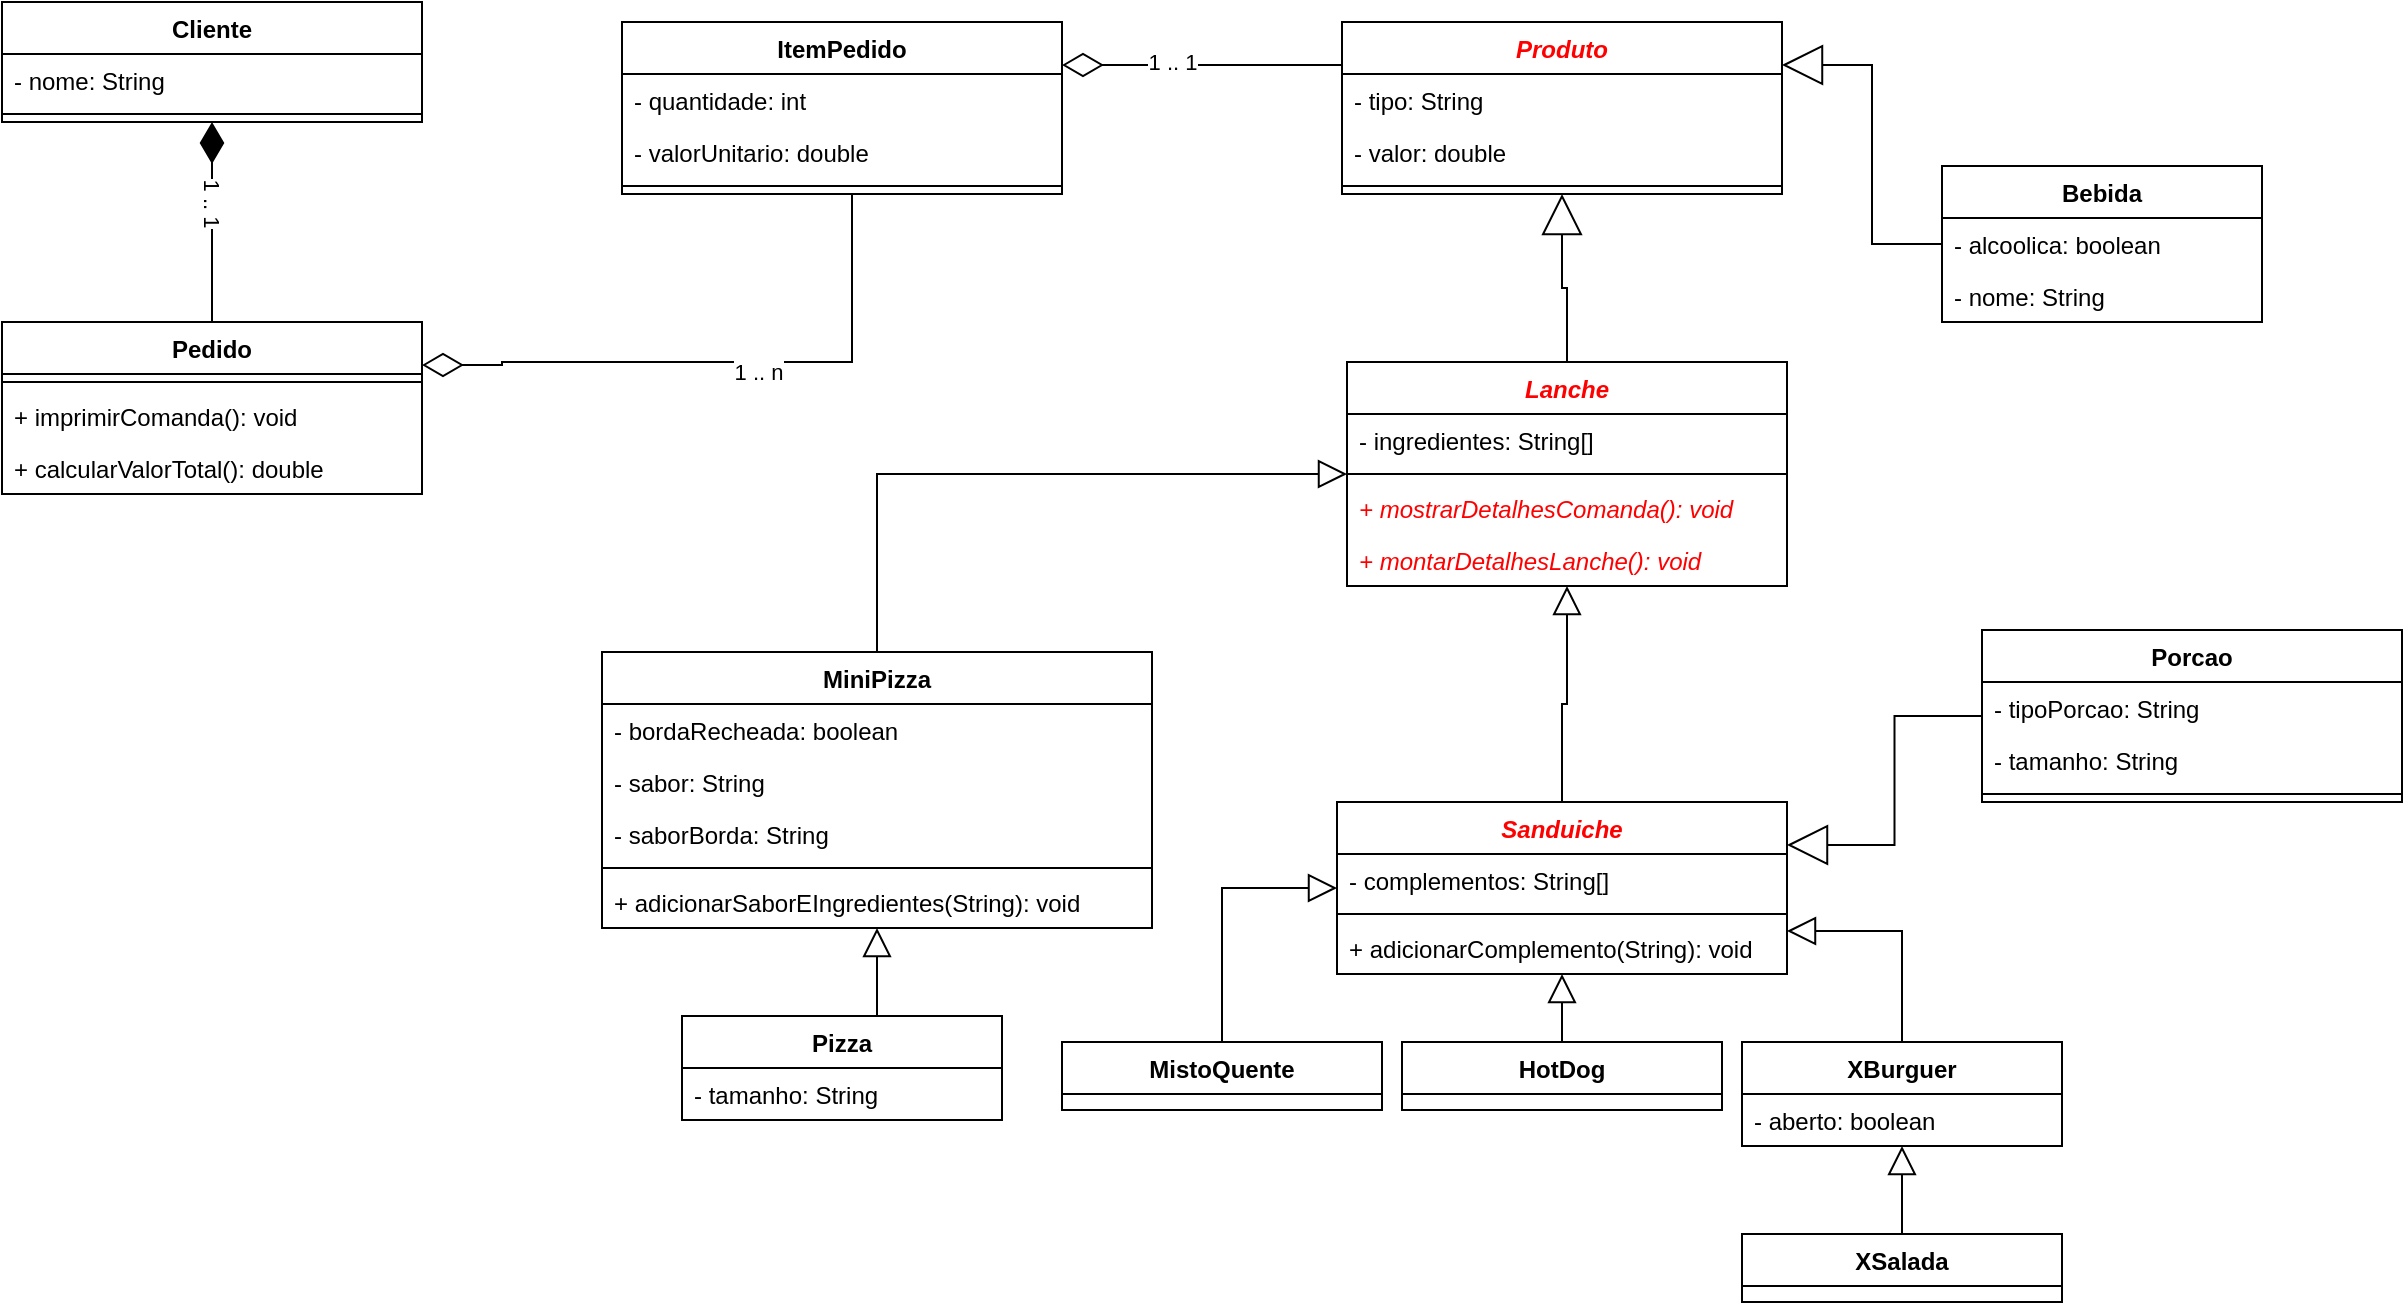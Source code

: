 <mxfile version="20.0.4" type="device" pages="8"><diagram id="MVWJiyI8O5NmIrXA0dFx" name="Lanches"><mxGraphModel dx="782" dy="617" grid="1" gridSize="10" guides="1" tooltips="1" connect="1" arrows="1" fold="1" page="1" pageScale="1" pageWidth="1169" pageHeight="827" math="0" shadow="0"><root><mxCell id="0"/><mxCell id="1" parent="0"/><mxCell id="mc3OZIuFQHiCEeXhIqTq-3" style="edgeStyle=orthogonalEdgeStyle;rounded=0;orthogonalLoop=1;jettySize=auto;html=1;exitX=0.5;exitY=0;exitDx=0;exitDy=0;entryX=0.5;entryY=1;entryDx=0;entryDy=0;endArrow=block;endFill=0;endSize=18;" parent="1" source="QPcmIeBlJROIAPe8GQAX-1" target="LsV0myYqbIB8EqU8gg99-1" edge="1"><mxGeometry relative="1" as="geometry"><mxPoint x="830" y="190" as="targetPoint"/></mxGeometry></mxCell><mxCell id="QPcmIeBlJROIAPe8GQAX-1" value="Lanche" style="swimlane;fontStyle=3;align=center;verticalAlign=top;childLayout=stackLayout;horizontal=1;startSize=26;horizontalStack=0;resizeParent=1;resizeParentMax=0;resizeLast=0;collapsible=1;marginBottom=0;fontColor=#FF0000;" parent="1" vertex="1"><mxGeometry x="722.5" y="200" width="220" height="112" as="geometry"><mxRectangle x="720" y="240" width="70" height="26" as="alternateBounds"/></mxGeometry></mxCell><mxCell id="QPcmIeBlJROIAPe8GQAX-2" value="- ingredientes: String[]" style="text;strokeColor=none;fillColor=none;align=left;verticalAlign=top;spacingLeft=4;spacingRight=4;overflow=hidden;rotatable=0;points=[[0,0.5],[1,0.5]];portConstraint=eastwest;" parent="QPcmIeBlJROIAPe8GQAX-1" vertex="1"><mxGeometry y="26" width="220" height="26" as="geometry"/></mxCell><mxCell id="QPcmIeBlJROIAPe8GQAX-3" value="" style="line;strokeWidth=1;fillColor=none;align=left;verticalAlign=middle;spacingTop=-1;spacingLeft=3;spacingRight=3;rotatable=0;labelPosition=right;points=[];portConstraint=eastwest;" parent="QPcmIeBlJROIAPe8GQAX-1" vertex="1"><mxGeometry y="52" width="220" height="8" as="geometry"/></mxCell><mxCell id="QPcmIeBlJROIAPe8GQAX-7" value="+ mostrarDetalhesComanda(): void" style="text;strokeColor=none;fillColor=none;align=left;verticalAlign=top;spacingLeft=4;spacingRight=4;overflow=hidden;rotatable=0;points=[[0,0.5],[1,0.5]];portConstraint=eastwest;fontStyle=2;labelBackgroundColor=none;fontColor=#FF0000;" parent="QPcmIeBlJROIAPe8GQAX-1" vertex="1"><mxGeometry y="60" width="220" height="26" as="geometry"/></mxCell><mxCell id="DgnZGNx5dM1aTdR-JS1Z-1" value="+ montarDetalhesLanche(): void" style="text;strokeColor=none;fillColor=none;align=left;verticalAlign=top;spacingLeft=4;spacingRight=4;overflow=hidden;rotatable=0;points=[[0,0.5],[1,0.5]];portConstraint=eastwest;fontStyle=2;labelBackgroundColor=none;fontColor=#FF0000;" parent="QPcmIeBlJROIAPe8GQAX-1" vertex="1"><mxGeometry y="86" width="220" height="26" as="geometry"/></mxCell><mxCell id="kkZG4CqWNyHKHAQxZgUZ-7" style="edgeStyle=orthogonalEdgeStyle;rounded=0;orthogonalLoop=1;jettySize=auto;html=1;exitX=0.5;exitY=0;exitDx=0;exitDy=0;entryX=1;entryY=0.75;entryDx=0;entryDy=0;endArrow=block;endFill=0;endSize=12;" parent="1" source="QPcmIeBlJROIAPe8GQAX-13" target="kkZG4CqWNyHKHAQxZgUZ-2" edge="1"><mxGeometry relative="1" as="geometry"/></mxCell><mxCell id="QPcmIeBlJROIAPe8GQAX-13" value="XBurguer" style="swimlane;fontStyle=1;align=center;verticalAlign=top;childLayout=stackLayout;horizontal=1;startSize=26;horizontalStack=0;resizeParent=1;resizeParentMax=0;resizeLast=0;collapsible=1;marginBottom=0;" parent="1" vertex="1"><mxGeometry x="920" y="540" width="160" height="52" as="geometry"/></mxCell><mxCell id="QPcmIeBlJROIAPe8GQAX-8" value="- aberto: boolean" style="text;strokeColor=none;fillColor=none;align=left;verticalAlign=top;spacingLeft=4;spacingRight=4;overflow=hidden;rotatable=0;points=[[0,0.5],[1,0.5]];portConstraint=eastwest;" parent="QPcmIeBlJROIAPe8GQAX-13" vertex="1"><mxGeometry y="26" width="160" height="26" as="geometry"/></mxCell><mxCell id="QPcmIeBlJROIAPe8GQAX-20" style="edgeStyle=orthogonalEdgeStyle;rounded=0;orthogonalLoop=1;jettySize=auto;html=1;exitX=0.5;exitY=0;exitDx=0;exitDy=0;entryX=0.5;entryY=1;entryDx=0;entryDy=0;endArrow=block;endFill=0;endSize=12;" parent="1" source="QPcmIeBlJROIAPe8GQAX-18" target="QPcmIeBlJROIAPe8GQAX-13" edge="1"><mxGeometry relative="1" as="geometry"/></mxCell><mxCell id="QPcmIeBlJROIAPe8GQAX-18" value="XSalada" style="swimlane;fontStyle=1;align=center;verticalAlign=top;childLayout=stackLayout;horizontal=1;startSize=26;horizontalStack=0;resizeParent=1;resizeParentMax=0;resizeLast=0;collapsible=1;marginBottom=0;" parent="1" vertex="1"><mxGeometry x="920" y="636" width="160" height="34" as="geometry"><mxRectangle x="920" y="636" width="80" height="26" as="alternateBounds"/></mxGeometry></mxCell><mxCell id="QPcmIeBlJROIAPe8GQAX-21" value="HotDog" style="swimlane;fontStyle=1;align=center;verticalAlign=top;childLayout=stackLayout;horizontal=1;startSize=26;horizontalStack=0;resizeParent=1;resizeParentMax=0;resizeLast=0;collapsible=1;marginBottom=0;" parent="1" vertex="1"><mxGeometry x="750" y="540" width="160" height="34" as="geometry"><mxRectangle x="750" y="540" width="80" height="26" as="alternateBounds"/></mxGeometry></mxCell><mxCell id="kkZG4CqWNyHKHAQxZgUZ-6" style="edgeStyle=orthogonalEdgeStyle;rounded=0;orthogonalLoop=1;jettySize=auto;html=1;exitX=0.5;exitY=0;exitDx=0;exitDy=0;entryX=0;entryY=0.5;entryDx=0;entryDy=0;endArrow=block;endFill=0;endSize=12;" parent="1" source="QPcmIeBlJROIAPe8GQAX-26" target="kkZG4CqWNyHKHAQxZgUZ-2" edge="1"><mxGeometry relative="1" as="geometry"/></mxCell><mxCell id="QPcmIeBlJROIAPe8GQAX-26" value="MistoQuente" style="swimlane;fontStyle=1;align=center;verticalAlign=top;childLayout=stackLayout;horizontal=1;startSize=26;horizontalStack=0;resizeParent=1;resizeParentMax=0;resizeLast=0;collapsible=1;marginBottom=0;" parent="1" vertex="1"><mxGeometry x="580" y="540" width="160" height="34" as="geometry"><mxRectangle x="580" y="540" width="110" height="26" as="alternateBounds"/></mxGeometry></mxCell><mxCell id="mc3OZIuFQHiCEeXhIqTq-6" style="edgeStyle=orthogonalEdgeStyle;rounded=0;orthogonalLoop=1;jettySize=auto;html=1;exitX=0.5;exitY=0;exitDx=0;exitDy=0;entryX=0.5;entryY=1;entryDx=0;entryDy=0;endArrow=diamondThin;endFill=1;endSize=18;startArrow=none;startFill=0;startSize=18;" parent="1" source="QPcmIeBlJROIAPe8GQAX-29" target="bDDmZRuDf7olHXzs5lUD-1" edge="1"><mxGeometry relative="1" as="geometry"/></mxCell><mxCell id="mc3OZIuFQHiCEeXhIqTq-7" value="1 .. 1" style="edgeLabel;html=1;align=center;verticalAlign=middle;resizable=0;points=[];rotation=90;" parent="mc3OZIuFQHiCEeXhIqTq-6" vertex="1" connectable="0"><mxGeometry x="-0.2" y="-3" relative="1" as="geometry"><mxPoint x="-3" y="-20" as="offset"/></mxGeometry></mxCell><mxCell id="mc3OZIuFQHiCEeXhIqTq-8" style="edgeStyle=orthogonalEdgeStyle;rounded=0;orthogonalLoop=1;jettySize=auto;html=1;exitX=1;exitY=0.25;exitDx=0;exitDy=0;endArrow=none;endFill=0;endSize=18;startArrow=diamondThin;startFill=0;startSize=18;entryX=0.5;entryY=1;entryDx=0;entryDy=0;" parent="1" source="QPcmIeBlJROIAPe8GQAX-29" target="P1ro_4hiu-OQJu7SI4kM-1" edge="1"><mxGeometry relative="1" as="geometry"><mxPoint x="540" y="140" as="targetPoint"/><Array as="points"><mxPoint x="300" y="202"/><mxPoint x="300" y="200"/><mxPoint x="475" y="200"/></Array></mxGeometry></mxCell><mxCell id="mc3OZIuFQHiCEeXhIqTq-9" value="1 .. n" style="edgeLabel;html=1;align=center;verticalAlign=middle;resizable=0;points=[];" parent="mc3OZIuFQHiCEeXhIqTq-8" vertex="1" connectable="0"><mxGeometry x="0.155" y="-1" relative="1" as="geometry"><mxPoint x="-7" y="4" as="offset"/></mxGeometry></mxCell><mxCell id="QPcmIeBlJROIAPe8GQAX-29" value="Pedido" style="swimlane;fontStyle=1;align=center;verticalAlign=top;childLayout=stackLayout;horizontal=1;startSize=26;horizontalStack=0;resizeParent=1;resizeParentMax=0;resizeLast=0;collapsible=1;marginBottom=0;" parent="1" vertex="1"><mxGeometry x="50" y="180" width="210" height="86" as="geometry"/></mxCell><mxCell id="QPcmIeBlJROIAPe8GQAX-31" value="" style="line;strokeWidth=1;fillColor=none;align=left;verticalAlign=middle;spacingTop=-1;spacingLeft=3;spacingRight=3;rotatable=0;labelPosition=right;points=[];portConstraint=eastwest;" parent="QPcmIeBlJROIAPe8GQAX-29" vertex="1"><mxGeometry y="26" width="210" height="8" as="geometry"/></mxCell><mxCell id="QPcmIeBlJROIAPe8GQAX-32" value="+ imprimirComanda(): void&#10;" style="text;strokeColor=none;fillColor=none;align=left;verticalAlign=top;spacingLeft=4;spacingRight=4;overflow=hidden;rotatable=0;points=[[0,0.5],[1,0.5]];portConstraint=eastwest;" parent="QPcmIeBlJROIAPe8GQAX-29" vertex="1"><mxGeometry y="34" width="210" height="26" as="geometry"/></mxCell><mxCell id="QPcmIeBlJROIAPe8GQAX-33" value="+ calcularValorTotal(): double" style="text;strokeColor=none;fillColor=none;align=left;verticalAlign=top;spacingLeft=4;spacingRight=4;overflow=hidden;rotatable=0;points=[[0,0.5],[1,0.5]];portConstraint=eastwest;" parent="QPcmIeBlJROIAPe8GQAX-29" vertex="1"><mxGeometry y="60" width="210" height="26" as="geometry"/></mxCell><mxCell id="bDDmZRuDf7olHXzs5lUD-1" value="Cliente" style="swimlane;fontStyle=1;align=center;verticalAlign=top;childLayout=stackLayout;horizontal=1;startSize=26;horizontalStack=0;resizeParent=1;resizeParentMax=0;resizeLast=0;collapsible=1;marginBottom=0;" parent="1" vertex="1"><mxGeometry x="50" y="20" width="210" height="60" as="geometry"/></mxCell><mxCell id="bDDmZRuDf7olHXzs5lUD-5" value="- nome: String" style="text;strokeColor=none;fillColor=none;align=left;verticalAlign=top;spacingLeft=4;spacingRight=4;overflow=hidden;rotatable=0;points=[[0,0.5],[1,0.5]];portConstraint=eastwest;" parent="bDDmZRuDf7olHXzs5lUD-1" vertex="1"><mxGeometry y="26" width="210" height="26" as="geometry"/></mxCell><mxCell id="bDDmZRuDf7olHXzs5lUD-2" value="" style="line;strokeWidth=1;fillColor=none;align=left;verticalAlign=middle;spacingTop=-1;spacingLeft=3;spacingRight=3;rotatable=0;labelPosition=right;points=[];portConstraint=eastwest;" parent="bDDmZRuDf7olHXzs5lUD-1" vertex="1"><mxGeometry y="52" width="210" height="8" as="geometry"/></mxCell><mxCell id="mRiHQnjDjm3EZf-BqNl3-4" style="edgeStyle=orthogonalEdgeStyle;rounded=0;orthogonalLoop=1;jettySize=auto;html=1;exitX=0.5;exitY=0;exitDx=0;exitDy=0;endArrow=block;endFill=0;endSize=12;entryX=0;entryY=0.5;entryDx=0;entryDy=0;" parent="1" source="mRiHQnjDjm3EZf-BqNl3-2" target="QPcmIeBlJROIAPe8GQAX-1" edge="1"><mxGeometry relative="1" as="geometry"><mxPoint x="820" y="450" as="targetPoint"/></mxGeometry></mxCell><mxCell id="mRiHQnjDjm3EZf-BqNl3-2" value="MiniPizza" style="swimlane;fontStyle=1;align=center;verticalAlign=top;childLayout=stackLayout;horizontal=1;startSize=26;horizontalStack=0;resizeParent=1;resizeParentMax=0;resizeLast=0;collapsible=1;marginBottom=0;" parent="1" vertex="1"><mxGeometry x="350" y="345" width="275" height="138" as="geometry"/></mxCell><mxCell id="mRiHQnjDjm3EZf-BqNl3-5" value="- bordaRecheada: boolean" style="text;strokeColor=none;fillColor=none;align=left;verticalAlign=top;spacingLeft=4;spacingRight=4;overflow=hidden;rotatable=0;points=[[0,0.5],[1,0.5]];portConstraint=eastwest;" parent="mRiHQnjDjm3EZf-BqNl3-2" vertex="1"><mxGeometry y="26" width="275" height="26" as="geometry"/></mxCell><mxCell id="kkZG4CqWNyHKHAQxZgUZ-13" value="- sabor: String" style="text;strokeColor=none;fillColor=none;align=left;verticalAlign=top;spacingLeft=4;spacingRight=4;overflow=hidden;rotatable=0;points=[[0,0.5],[1,0.5]];portConstraint=eastwest;" parent="mRiHQnjDjm3EZf-BqNl3-2" vertex="1"><mxGeometry y="52" width="275" height="26" as="geometry"/></mxCell><mxCell id="mRiHQnjDjm3EZf-BqNl3-6" value="- saborBorda: String" style="text;strokeColor=none;fillColor=none;align=left;verticalAlign=top;spacingLeft=4;spacingRight=4;overflow=hidden;rotatable=0;points=[[0,0.5],[1,0.5]];portConstraint=eastwest;" parent="mRiHQnjDjm3EZf-BqNl3-2" vertex="1"><mxGeometry y="78" width="275" height="26" as="geometry"/></mxCell><mxCell id="mc3OZIuFQHiCEeXhIqTq-5" value="" style="line;strokeWidth=1;fillColor=none;align=left;verticalAlign=middle;spacingTop=-1;spacingLeft=3;spacingRight=3;rotatable=0;labelPosition=right;points=[];portConstraint=eastwest;" parent="mRiHQnjDjm3EZf-BqNl3-2" vertex="1"><mxGeometry y="104" width="275" height="8" as="geometry"/></mxCell><mxCell id="mc3OZIuFQHiCEeXhIqTq-4" value="+ adicionarSaborEIngredientes(String): void" style="text;strokeColor=none;fillColor=none;align=left;verticalAlign=top;spacingLeft=4;spacingRight=4;overflow=hidden;rotatable=0;points=[[0,0.5],[1,0.5]];portConstraint=eastwest;" parent="mRiHQnjDjm3EZf-BqNl3-2" vertex="1"><mxGeometry y="112" width="275" height="26" as="geometry"/></mxCell><mxCell id="kkZG4CqWNyHKHAQxZgUZ-4" style="edgeStyle=orthogonalEdgeStyle;rounded=0;orthogonalLoop=1;jettySize=auto;html=1;exitX=0.5;exitY=0;exitDx=0;exitDy=0;entryX=0.5;entryY=1;entryDx=0;entryDy=0;endArrow=block;endFill=0;endSize=12;" parent="1" source="kkZG4CqWNyHKHAQxZgUZ-2" target="QPcmIeBlJROIAPe8GQAX-1" edge="1"><mxGeometry relative="1" as="geometry"/></mxCell><mxCell id="kkZG4CqWNyHKHAQxZgUZ-2" value="Sanduiche" style="swimlane;fontStyle=3;align=center;verticalAlign=top;childLayout=stackLayout;horizontal=1;startSize=26;horizontalStack=0;resizeParent=1;resizeParentMax=0;resizeLast=0;collapsible=1;marginBottom=0;fontColor=#FF0000;" parent="1" vertex="1"><mxGeometry x="717.5" y="420" width="225" height="86" as="geometry"><mxRectangle x="725" y="430" width="90" height="26" as="alternateBounds"/></mxGeometry></mxCell><mxCell id="mc3OZIuFQHiCEeXhIqTq-24" value="- complementos: String[]" style="text;strokeColor=none;fillColor=none;align=left;verticalAlign=top;spacingLeft=4;spacingRight=4;overflow=hidden;rotatable=0;points=[[0,0.5],[1,0.5]];portConstraint=eastwest;" parent="kkZG4CqWNyHKHAQxZgUZ-2" vertex="1"><mxGeometry y="26" width="225" height="26" as="geometry"/></mxCell><mxCell id="_2BKmnc0bq5Ne3xbKJ1p-1" value="" style="line;strokeWidth=1;fillColor=none;align=left;verticalAlign=middle;spacingTop=-1;spacingLeft=3;spacingRight=3;rotatable=0;labelPosition=right;points=[];portConstraint=eastwest;fontColor=#FF0000;" parent="kkZG4CqWNyHKHAQxZgUZ-2" vertex="1"><mxGeometry y="52" width="225" height="8" as="geometry"/></mxCell><mxCell id="QPcmIeBlJROIAPe8GQAX-4" value="+ adicionarComplemento(String): void" style="text;strokeColor=none;fillColor=none;align=left;verticalAlign=top;spacingLeft=4;spacingRight=4;overflow=hidden;rotatable=0;points=[[0,0.5],[1,0.5]];portConstraint=eastwest;" parent="kkZG4CqWNyHKHAQxZgUZ-2" vertex="1"><mxGeometry y="60" width="225" height="26" as="geometry"/></mxCell><mxCell id="kkZG4CqWNyHKHAQxZgUZ-5" style="edgeStyle=orthogonalEdgeStyle;rounded=0;orthogonalLoop=1;jettySize=auto;html=1;exitX=0.5;exitY=0;exitDx=0;exitDy=0;endArrow=block;endFill=0;endSize=12;entryX=0.5;entryY=1;entryDx=0;entryDy=0;" parent="1" source="QPcmIeBlJROIAPe8GQAX-21" target="kkZG4CqWNyHKHAQxZgUZ-2" edge="1"><mxGeometry relative="1" as="geometry"><mxPoint x="840" y="480" as="sourcePoint"/><mxPoint x="830" y="500" as="targetPoint"/></mxGeometry></mxCell><mxCell id="kkZG4CqWNyHKHAQxZgUZ-11" style="edgeStyle=orthogonalEdgeStyle;rounded=0;orthogonalLoop=1;jettySize=auto;html=1;exitX=0.5;exitY=0;exitDx=0;exitDy=0;entryX=0.5;entryY=1;entryDx=0;entryDy=0;endArrow=block;endFill=0;endSize=12;" parent="1" source="kkZG4CqWNyHKHAQxZgUZ-9" target="mRiHQnjDjm3EZf-BqNl3-2" edge="1"><mxGeometry relative="1" as="geometry"/></mxCell><mxCell id="kkZG4CqWNyHKHAQxZgUZ-9" value="Pizza" style="swimlane;fontStyle=1;align=center;verticalAlign=top;childLayout=stackLayout;horizontal=1;startSize=26;horizontalStack=0;resizeParent=1;resizeParentMax=0;resizeLast=0;collapsible=1;marginBottom=0;" parent="1" vertex="1"><mxGeometry x="390" y="527" width="160" height="52" as="geometry"><mxRectangle x="390" y="527" width="60" height="26" as="alternateBounds"/></mxGeometry></mxCell><mxCell id="mc3OZIuFQHiCEeXhIqTq-23" value="- tamanho: String" style="text;strokeColor=none;fillColor=none;align=left;verticalAlign=top;spacingLeft=4;spacingRight=4;overflow=hidden;rotatable=0;points=[[0,0.5],[1,0.5]];portConstraint=eastwest;" parent="kkZG4CqWNyHKHAQxZgUZ-9" vertex="1"><mxGeometry y="26" width="160" height="26" as="geometry"/></mxCell><mxCell id="mc3OZIuFQHiCEeXhIqTq-2" style="edgeStyle=orthogonalEdgeStyle;rounded=0;orthogonalLoop=1;jettySize=auto;html=1;exitX=0;exitY=0.5;exitDx=0;exitDy=0;entryX=1;entryY=0.25;entryDx=0;entryDy=0;endArrow=block;endFill=0;endSize=18;" parent="1" source="_2BKmnc0bq5Ne3xbKJ1p-13" target="LsV0myYqbIB8EqU8gg99-1" edge="1"><mxGeometry relative="1" as="geometry"><mxPoint x="925" y="120" as="targetPoint"/></mxGeometry></mxCell><mxCell id="_2BKmnc0bq5Ne3xbKJ1p-13" value="Bebida" style="swimlane;fontStyle=1;align=center;verticalAlign=top;childLayout=stackLayout;horizontal=1;startSize=26;horizontalStack=0;resizeParent=1;resizeParentMax=0;resizeLast=0;collapsible=1;marginBottom=0;" parent="1" vertex="1"><mxGeometry x="1020" y="102" width="160" height="78" as="geometry"><mxRectangle x="1000" y="107" width="70" height="26" as="alternateBounds"/></mxGeometry></mxCell><mxCell id="mc3OZIuFQHiCEeXhIqTq-10" value="- alcoolica: boolean" style="text;strokeColor=none;fillColor=none;align=left;verticalAlign=top;spacingLeft=4;spacingRight=4;overflow=hidden;rotatable=0;points=[[0,0.5],[1,0.5]];portConstraint=eastwest;" parent="_2BKmnc0bq5Ne3xbKJ1p-13" vertex="1"><mxGeometry y="26" width="160" height="26" as="geometry"/></mxCell><mxCell id="mc3OZIuFQHiCEeXhIqTq-11" value="- nome: String" style="text;strokeColor=none;fillColor=none;align=left;verticalAlign=top;spacingLeft=4;spacingRight=4;overflow=hidden;rotatable=0;points=[[0,0.5],[1,0.5]];portConstraint=eastwest;" parent="_2BKmnc0bq5Ne3xbKJ1p-13" vertex="1"><mxGeometry y="52" width="160" height="26" as="geometry"/></mxCell><mxCell id="mc3OZIuFQHiCEeXhIqTq-16" style="edgeStyle=orthogonalEdgeStyle;rounded=0;orthogonalLoop=1;jettySize=auto;html=1;exitX=0;exitY=0.5;exitDx=0;exitDy=0;endArrow=block;endFill=0;endSize=18;entryX=1;entryY=0.25;entryDx=0;entryDy=0;" parent="1" source="mc3OZIuFQHiCEeXhIqTq-12" target="kkZG4CqWNyHKHAQxZgUZ-2" edge="1"><mxGeometry relative="1" as="geometry"><mxPoint x="970" y="260" as="targetPoint"/></mxGeometry></mxCell><mxCell id="mc3OZIuFQHiCEeXhIqTq-12" value="Porcao" style="swimlane;fontStyle=1;align=center;verticalAlign=top;childLayout=stackLayout;horizontal=1;startSize=26;horizontalStack=0;resizeParent=1;resizeParentMax=0;resizeLast=0;collapsible=1;marginBottom=0;fontColor=#000000;" parent="1" vertex="1"><mxGeometry x="1040" y="334" width="210" height="86" as="geometry"><mxRectangle x="1040" y="292" width="90" height="26" as="alternateBounds"/></mxGeometry></mxCell><mxCell id="mc3OZIuFQHiCEeXhIqTq-20" value="- tipoPorcao: String" style="text;strokeColor=none;fillColor=none;align=left;verticalAlign=top;spacingLeft=4;spacingRight=4;overflow=hidden;rotatable=0;points=[[0,0.5],[1,0.5]];portConstraint=eastwest;" parent="mc3OZIuFQHiCEeXhIqTq-12" vertex="1"><mxGeometry y="26" width="210" height="26" as="geometry"/></mxCell><mxCell id="mc3OZIuFQHiCEeXhIqTq-22" value="- tamanho: String" style="text;strokeColor=none;fillColor=none;align=left;verticalAlign=top;spacingLeft=4;spacingRight=4;overflow=hidden;rotatable=0;points=[[0,0.5],[1,0.5]];portConstraint=eastwest;" parent="mc3OZIuFQHiCEeXhIqTq-12" vertex="1"><mxGeometry y="52" width="210" height="26" as="geometry"/></mxCell><mxCell id="mc3OZIuFQHiCEeXhIqTq-14" value="" style="line;strokeWidth=1;fillColor=none;align=left;verticalAlign=middle;spacingTop=-1;spacingLeft=3;spacingRight=3;rotatable=0;labelPosition=right;points=[];portConstraint=eastwest;fontColor=#FF0000;" parent="mc3OZIuFQHiCEeXhIqTq-12" vertex="1"><mxGeometry y="78" width="210" height="8" as="geometry"/></mxCell><mxCell id="LsV0myYqbIB8EqU8gg99-1" value="Produto" style="swimlane;fontStyle=3;align=center;verticalAlign=top;childLayout=stackLayout;horizontal=1;startSize=26;horizontalStack=0;resizeParent=1;resizeParentMax=0;resizeLast=0;collapsible=1;marginBottom=0;fontColor=#FF0000;" parent="1" vertex="1"><mxGeometry x="720" y="30" width="220" height="86" as="geometry"><mxRectangle x="720" y="240" width="70" height="26" as="alternateBounds"/></mxGeometry></mxCell><mxCell id="LsV0myYqbIB8EqU8gg99-2" value="- tipo: String" style="text;strokeColor=none;fillColor=none;align=left;verticalAlign=top;spacingLeft=4;spacingRight=4;overflow=hidden;rotatable=0;points=[[0,0.5],[1,0.5]];portConstraint=eastwest;" parent="LsV0myYqbIB8EqU8gg99-1" vertex="1"><mxGeometry y="26" width="220" height="26" as="geometry"/></mxCell><mxCell id="QPcmIeBlJROIAPe8GQAX-5" value="- valor: double" style="text;strokeColor=none;fillColor=none;align=left;verticalAlign=top;spacingLeft=4;spacingRight=4;overflow=hidden;rotatable=0;points=[[0,0.5],[1,0.5]];portConstraint=eastwest;" parent="LsV0myYqbIB8EqU8gg99-1" vertex="1"><mxGeometry y="52" width="220" height="26" as="geometry"/></mxCell><mxCell id="LsV0myYqbIB8EqU8gg99-5" value="" style="line;strokeWidth=1;fillColor=none;align=left;verticalAlign=middle;spacingTop=-1;spacingLeft=3;spacingRight=3;rotatable=0;labelPosition=right;points=[];portConstraint=eastwest;" parent="LsV0myYqbIB8EqU8gg99-1" vertex="1"><mxGeometry y="78" width="220" height="8" as="geometry"/></mxCell><mxCell id="P1ro_4hiu-OQJu7SI4kM-5" style="edgeStyle=orthogonalEdgeStyle;rounded=0;orthogonalLoop=1;jettySize=auto;html=1;exitX=1;exitY=0.25;exitDx=0;exitDy=0;entryX=0;entryY=0.25;entryDx=0;entryDy=0;fontColor=#000000;endSize=18;endArrow=none;endFill=0;startSize=18;startArrow=diamondThin;startFill=0;" parent="1" source="P1ro_4hiu-OQJu7SI4kM-1" target="LsV0myYqbIB8EqU8gg99-1" edge="1"><mxGeometry relative="1" as="geometry"/></mxCell><mxCell id="zdXLW9sX7W2cOhRnheIH-1" value="1 .. 1" style="edgeLabel;html=1;align=center;verticalAlign=middle;resizable=0;points=[];" parent="P1ro_4hiu-OQJu7SI4kM-5" vertex="1" connectable="0"><mxGeometry x="-0.214" y="3" relative="1" as="geometry"><mxPoint y="1" as="offset"/></mxGeometry></mxCell><mxCell id="P1ro_4hiu-OQJu7SI4kM-1" value="ItemPedido" style="swimlane;fontStyle=1;align=center;verticalAlign=top;childLayout=stackLayout;horizontal=1;startSize=26;horizontalStack=0;resizeParent=1;resizeParentMax=0;resizeLast=0;collapsible=1;marginBottom=0;fontColor=#000000;" parent="1" vertex="1"><mxGeometry x="360" y="30" width="220" height="86" as="geometry"><mxRectangle x="720" y="240" width="70" height="26" as="alternateBounds"/></mxGeometry></mxCell><mxCell id="P1ro_4hiu-OQJu7SI4kM-3" value="- quantidade: int" style="text;strokeColor=none;fillColor=none;align=left;verticalAlign=top;spacingLeft=4;spacingRight=4;overflow=hidden;rotatable=0;points=[[0,0.5],[1,0.5]];portConstraint=eastwest;" parent="P1ro_4hiu-OQJu7SI4kM-1" vertex="1"><mxGeometry y="26" width="220" height="26" as="geometry"/></mxCell><mxCell id="P1ro_4hiu-OQJu7SI4kM-6" value="- valorUnitario: double" style="text;strokeColor=none;fillColor=none;align=left;verticalAlign=top;spacingLeft=4;spacingRight=4;overflow=hidden;rotatable=0;points=[[0,0.5],[1,0.5]];portConstraint=eastwest;" parent="P1ro_4hiu-OQJu7SI4kM-1" vertex="1"><mxGeometry y="52" width="220" height="26" as="geometry"/></mxCell><mxCell id="P1ro_4hiu-OQJu7SI4kM-4" value="" style="line;strokeWidth=1;fillColor=none;align=left;verticalAlign=middle;spacingTop=-1;spacingLeft=3;spacingRight=3;rotatable=0;labelPosition=right;points=[];portConstraint=eastwest;" parent="P1ro_4hiu-OQJu7SI4kM-1" vertex="1"><mxGeometry y="78" width="220" height="8" as="geometry"/></mxCell></root></mxGraphModel></diagram><diagram id="oO0xd3FGixgPc-Rn-bWc" name="ListaTarefa"><mxGraphModel dx="782" dy="674" grid="1" gridSize="10" guides="1" tooltips="1" connect="1" arrows="1" fold="1" page="1" pageScale="1" pageWidth="1169" pageHeight="827" math="0" shadow="0"><root><mxCell id="0"/><mxCell id="1" parent="0"/><mxCell id="o2CJ2KB6DMRT5dY9wM6W-1" value="Tarefa" style="swimlane;fontStyle=1;align=center;verticalAlign=top;childLayout=stackLayout;horizontal=1;startSize=26;horizontalStack=0;resizeParent=1;resizeParentMax=0;resizeLast=0;collapsible=1;marginBottom=0;" parent="1" vertex="1"><mxGeometry x="210" y="400" width="360" height="294" as="geometry"><mxRectangle x="350" y="414" width="70" height="26" as="alternateBounds"/></mxGeometry></mxCell><mxCell id="o2CJ2KB6DMRT5dY9wM6W-6" value="- uuid: String" style="text;strokeColor=none;fillColor=none;align=left;verticalAlign=top;spacingLeft=4;spacingRight=4;overflow=hidden;rotatable=0;points=[[0,0.5],[1,0.5]];portConstraint=eastwest;" parent="o2CJ2KB6DMRT5dY9wM6W-1" vertex="1"><mxGeometry y="26" width="360" height="26" as="geometry"/></mxCell><mxCell id="o2CJ2KB6DMRT5dY9wM6W-2" value="- nome: String" style="text;strokeColor=none;fillColor=none;align=left;verticalAlign=top;spacingLeft=4;spacingRight=4;overflow=hidden;rotatable=0;points=[[0,0.5],[1,0.5]];portConstraint=eastwest;" parent="o2CJ2KB6DMRT5dY9wM6W-1" vertex="1"><mxGeometry y="52" width="360" height="26" as="geometry"/></mxCell><mxCell id="o2CJ2KB6DMRT5dY9wM6W-5" value="- descricao: String" style="text;strokeColor=none;fillColor=none;align=left;verticalAlign=top;spacingLeft=4;spacingRight=4;overflow=hidden;rotatable=0;points=[[0,0.5],[1,0.5]];portConstraint=eastwest;" parent="o2CJ2KB6DMRT5dY9wM6W-1" vertex="1"><mxGeometry y="78" width="360" height="26" as="geometry"/></mxCell><mxCell id="o2CJ2KB6DMRT5dY9wM6W-8" value="- completa: boolean" style="text;strokeColor=none;fillColor=none;align=left;verticalAlign=top;spacingLeft=4;spacingRight=4;overflow=hidden;rotatable=0;points=[[0,0.5],[1,0.5]];portConstraint=eastwest;" parent="o2CJ2KB6DMRT5dY9wM6W-1" vertex="1"><mxGeometry y="104" width="360" height="26" as="geometry"/></mxCell><mxCell id="o2CJ2KB6DMRT5dY9wM6W-7" value="- ordem: int" style="text;strokeColor=none;fillColor=none;align=left;verticalAlign=top;spacingLeft=4;spacingRight=4;overflow=hidden;rotatable=0;points=[[0,0.5],[1,0.5]];portConstraint=eastwest;" parent="o2CJ2KB6DMRT5dY9wM6W-1" vertex="1"><mxGeometry y="130" width="360" height="26" as="geometry"/></mxCell><mxCell id="o2CJ2KB6DMRT5dY9wM6W-3" value="" style="line;strokeWidth=1;fillColor=none;align=left;verticalAlign=middle;spacingTop=-1;spacingLeft=3;spacingRight=3;rotatable=0;labelPosition=right;points=[];portConstraint=eastwest;" parent="o2CJ2KB6DMRT5dY9wM6W-1" vertex="1"><mxGeometry y="156" width="360" height="8" as="geometry"/></mxCell><mxCell id="OSA8DB6cIXWhiS0eyY_D-8" value="+ Tarefa(int ordem)" style="text;strokeColor=none;fillColor=none;align=left;verticalAlign=top;spacingLeft=4;spacingRight=4;overflow=hidden;rotatable=0;points=[[0,0.5],[1,0.5]];portConstraint=eastwest;" parent="o2CJ2KB6DMRT5dY9wM6W-1" vertex="1"><mxGeometry y="164" width="360" height="26" as="geometry"/></mxCell><mxCell id="uQvldzHXiHakciZnB2GI-1" value="+ completar(): void" style="text;strokeColor=none;fillColor=none;align=left;verticalAlign=top;spacingLeft=4;spacingRight=4;overflow=hidden;rotatable=0;points=[[0,0.5],[1,0.5]];portConstraint=eastwest;" parent="o2CJ2KB6DMRT5dY9wM6W-1" vertex="1"><mxGeometry y="190" width="360" height="26" as="geometry"/></mxCell><mxCell id="o2CJ2KB6DMRT5dY9wM6W-4" value="+ temChecklist(): boolean" style="text;strokeColor=none;fillColor=none;align=left;verticalAlign=top;spacingLeft=4;spacingRight=4;overflow=hidden;rotatable=0;points=[[0,0.5],[1,0.5]];portConstraint=eastwest;" parent="o2CJ2KB6DMRT5dY9wM6W-1" vertex="1"><mxGeometry y="216" width="360" height="26" as="geometry"/></mxCell><mxCell id="uQvldzHXiHakciZnB2GI-2" value="+ criarChecklist(int tamanho): void" style="text;strokeColor=none;fillColor=none;align=left;verticalAlign=top;spacingLeft=4;spacingRight=4;overflow=hidden;rotatable=0;points=[[0,0.5],[1,0.5]];portConstraint=eastwest;" parent="o2CJ2KB6DMRT5dY9wM6W-1" vertex="1"><mxGeometry y="242" width="360" height="26" as="geometry"/></mxCell><mxCell id="uQvldzHXiHakciZnB2GI-3" value="+ adicionarChecklistItem(ChecklistItem item): boolean" style="text;strokeColor=none;fillColor=none;align=left;verticalAlign=top;spacingLeft=4;spacingRight=4;overflow=hidden;rotatable=0;points=[[0,0.5],[1,0.5]];portConstraint=eastwest;" parent="o2CJ2KB6DMRT5dY9wM6W-1" vertex="1"><mxGeometry y="268" width="360" height="26" as="geometry"/></mxCell><mxCell id="o2CJ2KB6DMRT5dY9wM6W-13" style="edgeStyle=orthogonalEdgeStyle;rounded=0;orthogonalLoop=1;jettySize=auto;html=1;exitX=0.5;exitY=1;exitDx=0;exitDy=0;entryX=0.5;entryY=0;entryDx=0;entryDy=0;endArrow=none;endFill=0;endSize=18;startArrow=diamondThin;startFill=0;startSize=18;" parent="1" source="o2CJ2KB6DMRT5dY9wM6W-9" target="o2CJ2KB6DMRT5dY9wM6W-1" edge="1"><mxGeometry relative="1" as="geometry"/></mxCell><mxCell id="o2CJ2KB6DMRT5dY9wM6W-14" value="1 .. n" style="edgeLabel;html=1;align=center;verticalAlign=middle;resizable=0;points=[];rotation=0;" parent="o2CJ2KB6DMRT5dY9wM6W-13" vertex="1" connectable="0"><mxGeometry x="0.212" y="5" relative="1" as="geometry"><mxPoint x="-5" y="7" as="offset"/></mxGeometry></mxCell><mxCell id="o2CJ2KB6DMRT5dY9wM6W-9" value="ListaTarefas" style="swimlane;fontStyle=1;align=center;verticalAlign=top;childLayout=stackLayout;horizontal=1;startSize=26;horizontalStack=0;resizeParent=1;resizeParentMax=0;resizeLast=0;collapsible=1;marginBottom=0;" parent="1" vertex="1"><mxGeometry x="200" y="120" width="380" height="190" as="geometry"><mxRectangle x="350" y="110" width="100" height="26" as="alternateBounds"/></mxGeometry></mxCell><mxCell id="OSA8DB6cIXWhiS0eyY_D-7" value="- tamanhoLista: int" style="text;strokeColor=none;fillColor=none;align=left;verticalAlign=top;spacingLeft=4;spacingRight=4;overflow=hidden;rotatable=0;points=[[0,0.5],[1,0.5]];portConstraint=eastwest;" parent="o2CJ2KB6DMRT5dY9wM6W-9" vertex="1"><mxGeometry y="26" width="380" height="26" as="geometry"/></mxCell><mxCell id="OSA8DB6cIXWhiS0eyY_D-6" value="- nomeLista: String" style="text;strokeColor=none;fillColor=none;align=left;verticalAlign=top;spacingLeft=4;spacingRight=4;overflow=hidden;rotatable=0;points=[[0,0.5],[1,0.5]];portConstraint=eastwest;" parent="o2CJ2KB6DMRT5dY9wM6W-9" vertex="1"><mxGeometry y="52" width="380" height="26" as="geometry"/></mxCell><mxCell id="o2CJ2KB6DMRT5dY9wM6W-11" value="" style="line;strokeWidth=1;fillColor=none;align=left;verticalAlign=middle;spacingTop=-1;spacingLeft=3;spacingRight=3;rotatable=0;labelPosition=right;points=[];portConstraint=eastwest;" parent="o2CJ2KB6DMRT5dY9wM6W-9" vertex="1"><mxGeometry y="78" width="380" height="8" as="geometry"/></mxCell><mxCell id="2ym-XKzVaGk9lqMBIrUV-1" value="+ adicionarTarefa(Tarefa tarefa): boolean" style="text;strokeColor=none;fillColor=none;align=left;verticalAlign=top;spacingLeft=4;spacingRight=4;overflow=hidden;rotatable=0;points=[[0,0.5],[1,0.5]];portConstraint=eastwest;" parent="o2CJ2KB6DMRT5dY9wM6W-9" vertex="1"><mxGeometry y="86" width="380" height="26" as="geometry"/></mxCell><mxCell id="2ym-XKzVaGk9lqMBIrUV-2" value="+ buscarTarefa(int ordem): Tarefa" style="text;strokeColor=none;fillColor=none;align=left;verticalAlign=top;spacingLeft=4;spacingRight=4;overflow=hidden;rotatable=0;points=[[0,0.5],[1,0.5]];portConstraint=eastwest;" parent="o2CJ2KB6DMRT5dY9wM6W-9" vertex="1"><mxGeometry y="112" width="380" height="26" as="geometry"/></mxCell><mxCell id="o2CJ2KB6DMRT5dY9wM6W-12" value="+ alterarOrdemTarefa(int ordemAntiga, int novaOrdem): boolean" style="text;strokeColor=none;fillColor=none;align=left;verticalAlign=top;spacingLeft=4;spacingRight=4;overflow=hidden;rotatable=0;points=[[0,0.5],[1,0.5]];portConstraint=eastwest;" parent="o2CJ2KB6DMRT5dY9wM6W-9" vertex="1"><mxGeometry y="138" width="380" height="26" as="geometry"/></mxCell><mxCell id="OSA8DB6cIXWhiS0eyY_D-5" value="+ ListaTarefas(int tamanhoLista)" style="text;strokeColor=none;fillColor=none;align=left;verticalAlign=top;spacingLeft=4;spacingRight=4;overflow=hidden;rotatable=0;points=[[0,0.5],[1,0.5]];portConstraint=eastwest;" parent="o2CJ2KB6DMRT5dY9wM6W-9" vertex="1"><mxGeometry y="164" width="380" height="26" as="geometry"/></mxCell><mxCell id="a5aDggtuda6fPp3pwN-r-10" style="edgeStyle=orthogonalEdgeStyle;rounded=0;orthogonalLoop=1;jettySize=auto;html=1;exitX=0;exitY=0.5;exitDx=0;exitDy=0;entryX=1;entryY=0.5;entryDx=0;entryDy=0;startArrow=none;startFill=0;endArrow=diamondThin;endFill=0;endSize=18;" parent="1" source="a5aDggtuda6fPp3pwN-r-1" target="o2CJ2KB6DMRT5dY9wM6W-1" edge="1"><mxGeometry relative="1" as="geometry"/></mxCell><mxCell id="a5aDggtuda6fPp3pwN-r-11" value="1 .. n" style="edgeLabel;html=1;align=center;verticalAlign=middle;resizable=0;points=[];" parent="a5aDggtuda6fPp3pwN-r-10" vertex="1" connectable="0"><mxGeometry x="-0.218" y="-1" relative="1" as="geometry"><mxPoint as="offset"/></mxGeometry></mxCell><mxCell id="a5aDggtuda6fPp3pwN-r-1" value="ChecklistItem" style="swimlane;fontStyle=1;align=center;verticalAlign=top;childLayout=stackLayout;horizontal=1;startSize=26;horizontalStack=0;resizeParent=1;resizeParentMax=0;resizeLast=0;collapsible=1;marginBottom=0;" parent="1" vertex="1"><mxGeometry x="700" y="452" width="160" height="164" as="geometry"><mxRectangle x="584" y="414" width="70" height="26" as="alternateBounds"/></mxGeometry></mxCell><mxCell id="a5aDggtuda6fPp3pwN-r-2" value="- uuid: String" style="text;strokeColor=none;fillColor=none;align=left;verticalAlign=top;spacingLeft=4;spacingRight=4;overflow=hidden;rotatable=0;points=[[0,0.5],[1,0.5]];portConstraint=eastwest;" parent="a5aDggtuda6fPp3pwN-r-1" vertex="1"><mxGeometry y="26" width="160" height="26" as="geometry"/></mxCell><mxCell id="a5aDggtuda6fPp3pwN-r-3" value="- nome: String" style="text;strokeColor=none;fillColor=none;align=left;verticalAlign=top;spacingLeft=4;spacingRight=4;overflow=hidden;rotatable=0;points=[[0,0.5],[1,0.5]];portConstraint=eastwest;" parent="a5aDggtuda6fPp3pwN-r-1" vertex="1"><mxGeometry y="52" width="160" height="26" as="geometry"/></mxCell><mxCell id="a5aDggtuda6fPp3pwN-r-4" value="- descricao: String" style="text;strokeColor=none;fillColor=none;align=left;verticalAlign=top;spacingLeft=4;spacingRight=4;overflow=hidden;rotatable=0;points=[[0,0.5],[1,0.5]];portConstraint=eastwest;" parent="a5aDggtuda6fPp3pwN-r-1" vertex="1"><mxGeometry y="78" width="160" height="26" as="geometry"/></mxCell><mxCell id="a5aDggtuda6fPp3pwN-r-5" value="- completa: boolean" style="text;strokeColor=none;fillColor=none;align=left;verticalAlign=top;spacingLeft=4;spacingRight=4;overflow=hidden;rotatable=0;points=[[0,0.5],[1,0.5]];portConstraint=eastwest;" parent="a5aDggtuda6fPp3pwN-r-1" vertex="1"><mxGeometry y="104" width="160" height="26" as="geometry"/></mxCell><mxCell id="a5aDggtuda6fPp3pwN-r-7" value="" style="line;strokeWidth=1;fillColor=none;align=left;verticalAlign=middle;spacingTop=-1;spacingLeft=3;spacingRight=3;rotatable=0;labelPosition=right;points=[];portConstraint=eastwest;" parent="a5aDggtuda6fPp3pwN-r-1" vertex="1"><mxGeometry y="130" width="160" height="8" as="geometry"/></mxCell><mxCell id="a5aDggtuda6fPp3pwN-r-9" value="+ completar(): void" style="text;strokeColor=none;fillColor=none;align=left;verticalAlign=top;spacingLeft=4;spacingRight=4;overflow=hidden;rotatable=0;points=[[0,0.5],[1,0.5]];portConstraint=eastwest;" parent="a5aDggtuda6fPp3pwN-r-1" vertex="1"><mxGeometry y="138" width="160" height="26" as="geometry"/></mxCell></root></mxGraphModel></diagram><diagram id="gG_MOWS_caYiAofEttD-" name="Livraria"><mxGraphModel dx="1951" dy="1444" grid="1" gridSize="10" guides="1" tooltips="1" connect="1" arrows="1" fold="1" page="1" pageScale="1" pageWidth="1169" pageHeight="827" math="0" shadow="0"><root><mxCell id="0"/><mxCell id="1" parent="0"/><mxCell id="fIQp30VjY-_Z8BMTm8dA-33" style="edgeStyle=orthogonalEdgeStyle;rounded=0;orthogonalLoop=1;jettySize=auto;html=1;exitX=1;exitY=0.5;exitDx=0;exitDy=0;entryX=0;entryY=0.5;entryDx=0;entryDy=0;endArrow=diamondThin;endFill=0;endSize=18;" parent="1" source="iD4kSlX7eDJ0e3xaii38-1" target="fIQp30VjY-_Z8BMTm8dA-29" edge="1"><mxGeometry relative="1" as="geometry"/></mxCell><mxCell id="fIQp30VjY-_Z8BMTm8dA-34" value="n .. 1" style="edgeLabel;html=1;align=center;verticalAlign=middle;resizable=0;points=[];" parent="fIQp30VjY-_Z8BMTm8dA-33" vertex="1" connectable="0"><mxGeometry x="0.009" relative="1" as="geometry"><mxPoint as="offset"/></mxGeometry></mxCell><mxCell id="iD4kSlX7eDJ0e3xaii38-1" value="Estante" style="swimlane;fontStyle=1;align=center;verticalAlign=top;childLayout=stackLayout;horizontal=1;startSize=26;horizontalStack=0;resizeParent=1;resizeParentMax=0;resizeLast=0;collapsible=1;marginBottom=0;" parent="1" vertex="1"><mxGeometry x="480" y="280" width="220" height="216" as="geometry"><mxRectangle x="480" y="410" width="80" height="26" as="alternateBounds"/></mxGeometry></mxCell><mxCell id="iD4kSlX7eDJ0e3xaii38-5" value="- capMaxima: int" style="text;strokeColor=none;fillColor=none;align=left;verticalAlign=top;spacingLeft=4;spacingRight=4;overflow=hidden;rotatable=0;points=[[0,0.5],[1,0.5]];portConstraint=eastwest;" parent="iD4kSlX7eDJ0e3xaii38-1" vertex="1"><mxGeometry y="26" width="220" height="26" as="geometry"/></mxCell><mxCell id="iD4kSlX7eDJ0e3xaii38-3" value="" style="line;strokeWidth=1;fillColor=none;align=left;verticalAlign=middle;spacingTop=-1;spacingLeft=3;spacingRight=3;rotatable=0;labelPosition=right;points=[];portConstraint=eastwest;" parent="iD4kSlX7eDJ0e3xaii38-1" vertex="1"><mxGeometry y="52" width="220" height="8" as="geometry"/></mxCell><mxCell id="0_WMaVRCiCjv7Tu5QQGy-3" value="+ Estante(int capacidadeMaxima)" style="text;strokeColor=none;fillColor=none;align=left;verticalAlign=top;spacingLeft=4;spacingRight=4;overflow=hidden;rotatable=0;points=[[0,0.5],[1,0.5]];portConstraint=eastwest;" parent="iD4kSlX7eDJ0e3xaii38-1" vertex="1"><mxGeometry y="60" width="220" height="26" as="geometry"/></mxCell><mxCell id="fIQp30VjY-_Z8BMTm8dA-35" value="+ estanteCheia(): boolean" style="text;strokeColor=none;fillColor=none;align=left;verticalAlign=top;spacingLeft=4;spacingRight=4;overflow=hidden;rotatable=0;points=[[0,0.5],[1,0.5]];portConstraint=eastwest;" parent="iD4kSlX7eDJ0e3xaii38-1" vertex="1"><mxGeometry y="86" width="220" height="26" as="geometry"/></mxCell><mxCell id="fIQp30VjY-_Z8BMTm8dA-36" value="+ quantidadeItens(): int" style="text;strokeColor=none;fillColor=none;align=left;verticalAlign=top;spacingLeft=4;spacingRight=4;overflow=hidden;rotatable=0;points=[[0,0.5],[1,0.5]];portConstraint=eastwest;" parent="iD4kSlX7eDJ0e3xaii38-1" vertex="1"><mxGeometry y="112" width="220" height="26" as="geometry"/></mxCell><mxCell id="fIQp30VjY-_Z8BMTm8dA-37" value="+ buscarItem(String titulo): Item" style="text;strokeColor=none;fillColor=none;align=left;verticalAlign=top;spacingLeft=4;spacingRight=4;overflow=hidden;rotatable=0;points=[[0,0.5],[1,0.5]];portConstraint=eastwest;" parent="iD4kSlX7eDJ0e3xaii38-1" vertex="1"><mxGeometry y="138" width="220" height="26" as="geometry"/></mxCell><mxCell id="fIQp30VjY-_Z8BMTm8dA-38" value="+ adicionarItem(Item item): boolean" style="text;strokeColor=none;fillColor=none;align=left;verticalAlign=top;spacingLeft=4;spacingRight=4;overflow=hidden;rotatable=0;points=[[0,0.5],[1,0.5]];portConstraint=eastwest;" parent="iD4kSlX7eDJ0e3xaii38-1" vertex="1"><mxGeometry y="164" width="220" height="26" as="geometry"/></mxCell><mxCell id="fIQp30VjY-_Z8BMTm8dA-39" value="+ removerItem(int posicao): Item" style="text;strokeColor=none;fillColor=none;align=left;verticalAlign=top;spacingLeft=4;spacingRight=4;overflow=hidden;rotatable=0;points=[[0,0.5],[1,0.5]];portConstraint=eastwest;" parent="iD4kSlX7eDJ0e3xaii38-1" vertex="1"><mxGeometry y="190" width="220" height="26" as="geometry"/></mxCell><mxCell id="fIQp30VjY-_Z8BMTm8dA-9" style="edgeStyle=orthogonalEdgeStyle;rounded=0;orthogonalLoop=1;jettySize=auto;html=1;entryX=0;entryY=0.5;entryDx=0;entryDy=0;endArrow=diamondThin;endFill=0;endSize=18;exitX=1;exitY=0.5;exitDx=0;exitDy=0;" parent="1" source="iD4kSlX7eDJ0e3xaii38-12" target="iD4kSlX7eDJ0e3xaii38-1" edge="1"><mxGeometry relative="1" as="geometry"><mxPoint x="310" y="350" as="sourcePoint"/></mxGeometry></mxCell><mxCell id="fIQp30VjY-_Z8BMTm8dA-10" value="n .. 1" style="edgeLabel;html=1;align=center;verticalAlign=middle;resizable=0;points=[];" parent="fIQp30VjY-_Z8BMTm8dA-9" vertex="1" connectable="0"><mxGeometry x="0.019" y="4" relative="1" as="geometry"><mxPoint as="offset"/></mxGeometry></mxCell><mxCell id="sdau5WPjTlthbkAAyB9z-6" style="edgeStyle=orthogonalEdgeStyle;rounded=0;orthogonalLoop=1;jettySize=auto;html=1;exitX=0.5;exitY=0;exitDx=0;exitDy=0;entryX=0;entryY=0.5;entryDx=0;entryDy=0;fontColor=#FF0000;endArrow=block;endFill=0;endSize=18;" parent="1" source="iD4kSlX7eDJ0e3xaii38-7" target="iD4kSlX7eDJ0e3xaii38-8" edge="1"><mxGeometry relative="1" as="geometry"/></mxCell><mxCell id="iD4kSlX7eDJ0e3xaii38-7" value="Livro" style="swimlane;fontStyle=1;align=center;verticalAlign=top;childLayout=stackLayout;horizontal=1;startSize=26;horizontalStack=0;resizeParent=1;resizeParentMax=0;resizeLast=0;collapsible=1;marginBottom=0;" parent="1" vertex="1"><mxGeometry x="-160" y="358" width="160" height="138" as="geometry"><mxRectangle x="130" y="240" width="60" height="26" as="alternateBounds"/></mxGeometry></mxCell><mxCell id="iD4kSlX7eDJ0e3xaii38-11" value="- autor: String" style="text;strokeColor=none;fillColor=none;align=left;verticalAlign=top;spacingLeft=4;spacingRight=4;overflow=hidden;rotatable=0;points=[[0,0.5],[1,0.5]];portConstraint=eastwest;" parent="iD4kSlX7eDJ0e3xaii38-7" vertex="1"><mxGeometry y="26" width="160" height="26" as="geometry"/></mxCell><mxCell id="iD4kSlX7eDJ0e3xaii38-13" value="- qtdePaginas: int" style="text;strokeColor=none;fillColor=none;align=left;verticalAlign=top;spacingLeft=4;spacingRight=4;overflow=hidden;rotatable=0;points=[[0,0.5],[1,0.5]];portConstraint=eastwest;" parent="iD4kSlX7eDJ0e3xaii38-7" vertex="1"><mxGeometry y="52" width="160" height="26" as="geometry"/></mxCell><mxCell id="iD4kSlX7eDJ0e3xaii38-14" value="- anoPublicacao: int" style="text;strokeColor=none;fillColor=none;align=left;verticalAlign=top;spacingLeft=4;spacingRight=4;overflow=hidden;rotatable=0;points=[[0,0.5],[1,0.5]];portConstraint=eastwest;" parent="iD4kSlX7eDJ0e3xaii38-7" vertex="1"><mxGeometry y="78" width="160" height="26" as="geometry"/></mxCell><mxCell id="iD4kSlX7eDJ0e3xaii38-15" value="- edicao: int" style="text;strokeColor=none;fillColor=none;align=left;verticalAlign=top;spacingLeft=4;spacingRight=4;overflow=hidden;rotatable=0;points=[[0,0.5],[1,0.5]];portConstraint=eastwest;" parent="iD4kSlX7eDJ0e3xaii38-7" vertex="1"><mxGeometry y="104" width="160" height="26" as="geometry"/></mxCell><mxCell id="iD4kSlX7eDJ0e3xaii38-9" value="" style="line;strokeWidth=1;fillColor=none;align=left;verticalAlign=middle;spacingTop=-1;spacingLeft=3;spacingRight=3;rotatable=0;labelPosition=right;points=[];portConstraint=eastwest;" parent="iD4kSlX7eDJ0e3xaii38-7" vertex="1"><mxGeometry y="130" width="160" height="8" as="geometry"/></mxCell><mxCell id="fIQp30VjY-_Z8BMTm8dA-7" style="edgeStyle=orthogonalEdgeStyle;rounded=0;orthogonalLoop=1;jettySize=auto;html=1;exitX=0.5;exitY=0;exitDx=0;exitDy=0;endArrow=diamondThin;endFill=1;endSize=18;entryX=0.5;entryY=1;entryDx=0;entryDy=0;" parent="1" source="fIQp30VjY-_Z8BMTm8dA-1" target="sdau5WPjTlthbkAAyB9z-2" edge="1"><mxGeometry relative="1" as="geometry"><mxPoint x="200" y="470" as="targetPoint"/></mxGeometry></mxCell><mxCell id="fIQp30VjY-_Z8BMTm8dA-8" value="1 ..n" style="edgeLabel;html=1;align=center;verticalAlign=middle;resizable=0;points=[];" parent="fIQp30VjY-_Z8BMTm8dA-7" vertex="1" connectable="0"><mxGeometry x="-0.237" relative="1" as="geometry"><mxPoint as="offset"/></mxGeometry></mxCell><mxCell id="fIQp30VjY-_Z8BMTm8dA-1" value="Avaliacao" style="swimlane;fontStyle=1;align=center;verticalAlign=top;childLayout=stackLayout;horizontal=1;startSize=26;horizontalStack=0;resizeParent=1;resizeParentMax=0;resizeLast=0;collapsible=1;marginBottom=0;" parent="1" vertex="1"><mxGeometry x="120" y="520" width="160" height="112" as="geometry"><mxRectangle x="420" y="252" width="90" height="26" as="alternateBounds"/></mxGeometry></mxCell><mxCell id="fIQp30VjY-_Z8BMTm8dA-2" value="- rating: double" style="text;strokeColor=none;fillColor=none;align=left;verticalAlign=top;spacingLeft=4;spacingRight=4;overflow=hidden;rotatable=0;points=[[0,0.5],[1,0.5]];portConstraint=eastwest;" parent="fIQp30VjY-_Z8BMTm8dA-1" vertex="1"><mxGeometry y="26" width="160" height="26" as="geometry"/></mxCell><mxCell id="fIQp30VjY-_Z8BMTm8dA-5" value="- nome: String" style="text;strokeColor=none;fillColor=none;align=left;verticalAlign=top;spacingLeft=4;spacingRight=4;overflow=hidden;rotatable=0;points=[[0,0.5],[1,0.5]];portConstraint=eastwest;" parent="fIQp30VjY-_Z8BMTm8dA-1" vertex="1"><mxGeometry y="52" width="160" height="26" as="geometry"/></mxCell><mxCell id="fIQp30VjY-_Z8BMTm8dA-6" value="- feedback: String" style="text;strokeColor=none;fillColor=none;align=left;verticalAlign=top;spacingLeft=4;spacingRight=4;overflow=hidden;rotatable=0;points=[[0,0.5],[1,0.5]];portConstraint=eastwest;" parent="fIQp30VjY-_Z8BMTm8dA-1" vertex="1"><mxGeometry y="78" width="160" height="26" as="geometry"/></mxCell><mxCell id="fIQp30VjY-_Z8BMTm8dA-3" value="" style="line;strokeWidth=1;fillColor=none;align=left;verticalAlign=middle;spacingTop=-1;spacingLeft=3;spacingRight=3;rotatable=0;labelPosition=right;points=[];portConstraint=eastwest;" parent="fIQp30VjY-_Z8BMTm8dA-1" vertex="1"><mxGeometry y="104" width="160" height="8" as="geometry"/></mxCell><mxCell id="fIQp30VjY-_Z8BMTm8dA-24" style="edgeStyle=orthogonalEdgeStyle;rounded=0;orthogonalLoop=1;jettySize=auto;html=1;exitX=0.5;exitY=0;exitDx=0;exitDy=0;endArrow=blockThin;endFill=0;endSize=18;" parent="1" source="fIQp30VjY-_Z8BMTm8dA-11" target="afUJF1fv4mfIOszyUkLs-2" edge="1"><mxGeometry relative="1" as="geometry"><mxPoint x="447.5" y="60.0" as="targetPoint"/></mxGeometry></mxCell><mxCell id="fIQp30VjY-_Z8BMTm8dA-11" value="Venda" style="swimlane;fontStyle=1;align=center;verticalAlign=top;childLayout=stackLayout;horizontal=1;startSize=26;horizontalStack=0;resizeParent=1;resizeParentMax=0;resizeLast=0;collapsible=1;marginBottom=0;" parent="1" vertex="1"><mxGeometry x="320" y="120" width="160" height="52" as="geometry"><mxRectangle x="130" y="20" width="70" height="26" as="alternateBounds"/></mxGeometry></mxCell><mxCell id="fIQp30VjY-_Z8BMTm8dA-25" style="edgeStyle=orthogonalEdgeStyle;rounded=0;orthogonalLoop=1;jettySize=auto;html=1;exitX=0.5;exitY=0;exitDx=0;exitDy=0;endArrow=blockThin;endFill=0;endSize=18;" parent="1" source="fIQp30VjY-_Z8BMTm8dA-19" target="afUJF1fv4mfIOszyUkLs-2" edge="1"><mxGeometry relative="1" as="geometry"><mxPoint x="542.5" y="60.0" as="targetPoint"/></mxGeometry></mxCell><mxCell id="fIQp30VjY-_Z8BMTm8dA-19" value="Locacao" style="swimlane;fontStyle=1;align=center;verticalAlign=top;childLayout=stackLayout;horizontal=1;startSize=26;horizontalStack=0;resizeParent=1;resizeParentMax=0;resizeLast=0;collapsible=1;marginBottom=0;" parent="1" vertex="1"><mxGeometry x="520" y="120" width="160" height="112" as="geometry"><mxRectangle x="130" y="20" width="70" height="26" as="alternateBounds"/></mxGeometry></mxCell><mxCell id="fIQp30VjY-_Z8BMTm8dA-20" value="- devolucao: String" style="text;strokeColor=none;fillColor=none;align=left;verticalAlign=top;spacingLeft=4;spacingRight=4;overflow=hidden;rotatable=0;points=[[0,0.5],[1,0.5]];portConstraint=eastwest;" parent="fIQp30VjY-_Z8BMTm8dA-19" vertex="1"><mxGeometry y="26" width="160" height="26" as="geometry"/></mxCell><mxCell id="fIQp30VjY-_Z8BMTm8dA-26" value="" style="line;strokeWidth=1;fillColor=none;align=left;verticalAlign=middle;spacingTop=-1;spacingLeft=3;spacingRight=3;rotatable=0;labelPosition=right;points=[];portConstraint=eastwest;" parent="fIQp30VjY-_Z8BMTm8dA-19" vertex="1"><mxGeometry y="52" width="160" height="8" as="geometry"/></mxCell><mxCell id="fIQp30VjY-_Z8BMTm8dA-27" value="+ estender(): void" style="text;strokeColor=none;fillColor=none;align=left;verticalAlign=top;spacingLeft=4;spacingRight=4;overflow=hidden;rotatable=0;points=[[0,0.5],[1,0.5]];portConstraint=eastwest;" parent="fIQp30VjY-_Z8BMTm8dA-19" vertex="1"><mxGeometry y="60" width="160" height="26" as="geometry"/></mxCell><mxCell id="fIQp30VjY-_Z8BMTm8dA-28" value="+ devolver(Loja loja): void" style="text;strokeColor=none;fillColor=none;align=left;verticalAlign=top;spacingLeft=4;spacingRight=4;overflow=hidden;rotatable=0;points=[[0,0.5],[1,0.5]];portConstraint=eastwest;" parent="fIQp30VjY-_Z8BMTm8dA-19" vertex="1"><mxGeometry y="86" width="160" height="26" as="geometry"/></mxCell><mxCell id="fIQp30VjY-_Z8BMTm8dA-29" value="Loja" style="swimlane;fontStyle=1;align=center;verticalAlign=top;childLayout=stackLayout;horizontal=1;startSize=26;horizontalStack=0;resizeParent=1;resizeParentMax=0;resizeLast=0;collapsible=1;marginBottom=0;" parent="1" vertex="1"><mxGeometry x="840" y="358" width="160" height="34" as="geometry"><mxRectangle x="710" y="370" width="60" height="26" as="alternateBounds"/></mxGeometry></mxCell><mxCell id="fIQp30VjY-_Z8BMTm8dA-31" value="" style="line;strokeWidth=1;fillColor=none;align=left;verticalAlign=middle;spacingTop=-1;spacingLeft=3;spacingRight=3;rotatable=0;labelPosition=right;points=[];portConstraint=eastwest;" parent="fIQp30VjY-_Z8BMTm8dA-29" vertex="1"><mxGeometry y="26" width="160" height="8" as="geometry"/></mxCell><mxCell id="ujuyjx1fidnb27a3F4Bw-2" style="edgeStyle=orthogonalEdgeStyle;rounded=0;orthogonalLoop=1;jettySize=auto;html=1;exitX=0.5;exitY=0;exitDx=0;exitDy=0;entryX=0.5;entryY=1;entryDx=0;entryDy=0;endArrow=diamondThin;endFill=0;endSize=18;" parent="1" source="sdau5WPjTlthbkAAyB9z-2" target="ujuyjx1fidnb27a3F4Bw-1" edge="1"><mxGeometry relative="1" as="geometry"/></mxCell><mxCell id="ujuyjx1fidnb27a3F4Bw-5" value="1 .. 1" style="edgeLabel;html=1;align=center;verticalAlign=middle;resizable=0;points=[];" parent="ujuyjx1fidnb27a3F4Bw-2" vertex="1" connectable="0"><mxGeometry x="0.223" y="1" relative="1" as="geometry"><mxPoint as="offset"/></mxGeometry></mxCell><mxCell id="sdau5WPjTlthbkAAyB9z-2" value="Item" style="swimlane;fontStyle=3;align=center;verticalAlign=top;childLayout=stackLayout;horizontal=1;startSize=26;horizontalStack=0;resizeParent=1;resizeParentMax=0;resizeLast=0;collapsible=1;marginBottom=0;fontColor=#FF0000;" parent="1" vertex="1"><mxGeometry x="120" y="160" width="160" height="268" as="geometry"/></mxCell><mxCell id="iD4kSlX7eDJ0e3xaii38-8" value="- titulo: String" style="text;strokeColor=none;fillColor=none;align=left;verticalAlign=top;spacingLeft=4;spacingRight=4;overflow=hidden;rotatable=0;points=[[0,0.5],[1,0.5]];portConstraint=eastwest;" parent="sdau5WPjTlthbkAAyB9z-2" vertex="1"><mxGeometry y="26" width="160" height="26" as="geometry"/></mxCell><mxCell id="iD4kSlX7eDJ0e3xaii38-12" value="- genero: String" style="text;strokeColor=none;fillColor=none;align=left;verticalAlign=top;spacingLeft=4;spacingRight=4;overflow=hidden;rotatable=0;points=[[0,0.5],[1,0.5]];portConstraint=eastwest;" parent="sdau5WPjTlthbkAAyB9z-2" vertex="1"><mxGeometry y="52" width="160" height="26" as="geometry"/></mxCell><mxCell id="afUJF1fv4mfIOszyUkLs-10" value="- valorVenda: double" style="text;strokeColor=none;fillColor=none;align=left;verticalAlign=top;spacingLeft=4;spacingRight=4;overflow=hidden;rotatable=0;points=[[0,0.5],[1,0.5]];portConstraint=eastwest;" parent="sdau5WPjTlthbkAAyB9z-2" vertex="1"><mxGeometry y="78" width="160" height="26" as="geometry"/></mxCell><mxCell id="fIQp30VjY-_Z8BMTm8dA-17" value="- valorLocacao: double" style="text;strokeColor=none;fillColor=none;align=left;verticalAlign=top;spacingLeft=4;spacingRight=4;overflow=hidden;rotatable=0;points=[[0,0.5],[1,0.5]];portConstraint=eastwest;" parent="sdau5WPjTlthbkAAyB9z-2" vertex="1"><mxGeometry y="104" width="160" height="26" as="geometry"/></mxCell><mxCell id="afUJF1fv4mfIOszyUkLs-11" value="- emprestado: boolean" style="text;strokeColor=none;fillColor=none;align=left;verticalAlign=top;spacingLeft=4;spacingRight=4;overflow=hidden;rotatable=0;points=[[0,0.5],[1,0.5]];portConstraint=eastwest;" parent="sdau5WPjTlthbkAAyB9z-2" vertex="1"><mxGeometry y="130" width="160" height="26" as="geometry"/></mxCell><mxCell id="sdau5WPjTlthbkAAyB9z-4" value="" style="line;strokeWidth=1;fillColor=none;align=left;verticalAlign=middle;spacingTop=-1;spacingLeft=3;spacingRight=3;rotatable=0;labelPosition=right;points=[];portConstraint=eastwest;" parent="sdau5WPjTlthbkAAyB9z-2" vertex="1"><mxGeometry y="156" width="160" height="8" as="geometry"/></mxCell><mxCell id="0_WMaVRCiCjv7Tu5QQGy-1" value="+ avaliar(): void" style="text;strokeColor=none;fillColor=none;align=left;verticalAlign=top;spacingLeft=4;spacingRight=4;overflow=hidden;rotatable=0;points=[[0,0.5],[1,0.5]];portConstraint=eastwest;" parent="sdau5WPjTlthbkAAyB9z-2" vertex="1"><mxGeometry y="164" width="160" height="26" as="geometry"/></mxCell><mxCell id="0_WMaVRCiCjv7Tu5QQGy-2" value="+ getTotalRating(): double" style="text;strokeColor=none;fillColor=none;align=left;verticalAlign=top;spacingLeft=4;spacingRight=4;overflow=hidden;rotatable=0;points=[[0,0.5],[1,0.5]];portConstraint=eastwest;" parent="sdau5WPjTlthbkAAyB9z-2" vertex="1"><mxGeometry y="190" width="160" height="26" as="geometry"/></mxCell><mxCell id="AcPyL5d1EXZEV1w48fYs-1" value="+ montarItem(): Item" style="text;strokeColor=none;fillColor=none;align=left;verticalAlign=top;spacingLeft=4;spacingRight=4;overflow=hidden;rotatable=0;points=[[0,0.5],[1,0.5]];portConstraint=eastwest;fontStyle=2;fontColor=#FF0000;" vertex="1" parent="sdau5WPjTlthbkAAyB9z-2"><mxGeometry y="216" width="160" height="26" as="geometry"/></mxCell><mxCell id="AcPyL5d1EXZEV1w48fYs-2" value="+ mostrarDetalhes(): void" style="text;strokeColor=none;fillColor=none;align=left;verticalAlign=top;spacingLeft=4;spacingRight=4;overflow=hidden;rotatable=0;points=[[0,0.5],[1,0.5]];portConstraint=eastwest;fontStyle=2;fontColor=#FF0000;" vertex="1" parent="sdau5WPjTlthbkAAyB9z-2"><mxGeometry y="242" width="160" height="26" as="geometry"/></mxCell><mxCell id="sdau5WPjTlthbkAAyB9z-15" style="edgeStyle=orthogonalEdgeStyle;rounded=0;orthogonalLoop=1;jettySize=auto;html=1;exitX=0.5;exitY=1;exitDx=0;exitDy=0;entryX=0;entryY=0.5;entryDx=0;entryDy=0;fontColor=#FF0000;endArrow=block;endFill=0;endSize=18;" parent="1" source="sdau5WPjTlthbkAAyB9z-7" target="iD4kSlX7eDJ0e3xaii38-8" edge="1"><mxGeometry relative="1" as="geometry"/></mxCell><mxCell id="sdau5WPjTlthbkAAyB9z-7" value="DVD" style="swimlane;fontStyle=1;align=center;verticalAlign=top;childLayout=stackLayout;horizontal=1;startSize=26;horizontalStack=0;resizeParent=1;resizeParentMax=0;resizeLast=0;collapsible=1;marginBottom=0;" parent="1" vertex="1"><mxGeometry x="-160" width="160" height="112" as="geometry"><mxRectangle x="130" y="240" width="60" height="26" as="alternateBounds"/></mxGeometry></mxCell><mxCell id="sdau5WPjTlthbkAAyB9z-8" value="- diretor: String" style="text;strokeColor=none;fillColor=none;align=left;verticalAlign=top;spacingLeft=4;spacingRight=4;overflow=hidden;rotatable=0;points=[[0,0.5],[1,0.5]];portConstraint=eastwest;" parent="sdau5WPjTlthbkAAyB9z-7" vertex="1"><mxGeometry y="26" width="160" height="26" as="geometry"/></mxCell><mxCell id="sdau5WPjTlthbkAAyB9z-9" value="- duracao: double" style="text;strokeColor=none;fillColor=none;align=left;verticalAlign=top;spacingLeft=4;spacingRight=4;overflow=hidden;rotatable=0;points=[[0,0.5],[1,0.5]];portConstraint=eastwest;" parent="sdau5WPjTlthbkAAyB9z-7" vertex="1"><mxGeometry y="52" width="160" height="26" as="geometry"/></mxCell><mxCell id="sdau5WPjTlthbkAAyB9z-10" value="- anoLancamento: int" style="text;strokeColor=none;fillColor=none;align=left;verticalAlign=top;spacingLeft=4;spacingRight=4;overflow=hidden;rotatable=0;points=[[0,0.5],[1,0.5]];portConstraint=eastwest;" parent="sdau5WPjTlthbkAAyB9z-7" vertex="1"><mxGeometry y="78" width="160" height="26" as="geometry"/></mxCell><mxCell id="sdau5WPjTlthbkAAyB9z-12" value="" style="line;strokeWidth=1;fillColor=none;align=left;verticalAlign=middle;spacingTop=-1;spacingLeft=3;spacingRight=3;rotatable=0;labelPosition=right;points=[];portConstraint=eastwest;" parent="sdau5WPjTlthbkAAyB9z-7" vertex="1"><mxGeometry y="104" width="160" height="8" as="geometry"/></mxCell><mxCell id="afUJF1fv4mfIOszyUkLs-2" value="Pedido" style="swimlane;fontStyle=3;align=center;verticalAlign=top;childLayout=stackLayout;horizontal=1;startSize=26;horizontalStack=0;resizeParent=1;resizeParentMax=0;resizeLast=0;collapsible=1;marginBottom=0;fontColor=#FF0000;" parent="1" vertex="1"><mxGeometry x="400" y="-40" width="160" height="86" as="geometry"/></mxCell><mxCell id="afUJF1fv4mfIOszyUkLs-3" value="- nomeCliente: String" style="text;strokeColor=none;fillColor=none;align=left;verticalAlign=top;spacingLeft=4;spacingRight=4;overflow=hidden;rotatable=0;points=[[0,0.5],[1,0.5]];portConstraint=eastwest;" parent="afUJF1fv4mfIOszyUkLs-2" vertex="1"><mxGeometry y="26" width="160" height="26" as="geometry"/></mxCell><mxCell id="afUJF1fv4mfIOszyUkLs-6" value="" style="line;strokeWidth=1;fillColor=none;align=left;verticalAlign=middle;spacingTop=-1;spacingLeft=3;spacingRight=3;rotatable=0;labelPosition=right;points=[];portConstraint=eastwest;" parent="afUJF1fv4mfIOszyUkLs-2" vertex="1"><mxGeometry y="52" width="160" height="8" as="geometry"/></mxCell><mxCell id="afUJF1fv4mfIOszyUkLs-7" value="+ finalizar(Loja loja): void" style="text;strokeColor=none;fillColor=none;align=left;verticalAlign=top;spacingLeft=4;spacingRight=4;overflow=hidden;rotatable=0;points=[[0,0.5],[1,0.5]];portConstraint=eastwest;fontStyle=2;fontColor=#FF0000;" parent="afUJF1fv4mfIOszyUkLs-2" vertex="1"><mxGeometry y="60" width="160" height="26" as="geometry"/></mxCell><mxCell id="ujuyjx1fidnb27a3F4Bw-3" style="edgeStyle=orthogonalEdgeStyle;rounded=0;orthogonalLoop=1;jettySize=auto;html=1;exitX=1;exitY=0.5;exitDx=0;exitDy=0;entryX=0;entryY=0.25;entryDx=0;entryDy=0;endArrow=diamondThin;endFill=0;endSize=18;" parent="1" source="ujuyjx1fidnb27a3F4Bw-1" target="afUJF1fv4mfIOszyUkLs-2" edge="1"><mxGeometry relative="1" as="geometry"/></mxCell><mxCell id="ujuyjx1fidnb27a3F4Bw-4" value="n .. 1" style="edgeLabel;html=1;align=center;verticalAlign=middle;resizable=0;points=[];" parent="ujuyjx1fidnb27a3F4Bw-3" vertex="1" connectable="0"><mxGeometry x="-0.406" relative="1" as="geometry"><mxPoint as="offset"/></mxGeometry></mxCell><mxCell id="ujuyjx1fidnb27a3F4Bw-1" value="ItemPedido" style="swimlane;fontStyle=1;align=center;verticalAlign=top;childLayout=stackLayout;horizontal=1;startSize=26;horizontalStack=0;resizeParent=1;resizeParentMax=0;resizeLast=0;collapsible=1;marginBottom=0;" parent="1" vertex="1"><mxGeometry x="120" y="-40" width="160" height="52" as="geometry"><mxRectangle x="130" y="20" width="70" height="26" as="alternateBounds"/></mxGeometry></mxCell></root></mxGraphModel></diagram><diagram id="QajhnJIIk3c7jdighX_-" name="Viagens"><mxGraphModel dx="920" dy="793" grid="1" gridSize="10" guides="1" tooltips="1" connect="1" arrows="1" fold="1" page="1" pageScale="1" pageWidth="1169" pageHeight="827" math="0" shadow="0"><root><mxCell id="0"/><mxCell id="1" parent="0"/><mxCell id="URDQKLV-mY17C3sCv0M8-15" style="edgeStyle=orthogonalEdgeStyle;rounded=0;orthogonalLoop=1;jettySize=auto;html=1;exitX=1;exitY=0.5;exitDx=0;exitDy=0;entryX=0;entryY=0.5;entryDx=0;entryDy=0;fontColor=#FF0000;endArrow=openThin;endFill=0;endSize=18;dashed=1;" parent="1" source="phhfr-UVVGzujc8QUIbq-1" target="0l92OEkx9ABBgQXKOi-X-3" edge="1"><mxGeometry relative="1" as="geometry"><mxPoint x="582.5" y="588" as="targetPoint"/></mxGeometry></mxCell><mxCell id="phhfr-UVVGzujc8QUIbq-1" value="Aviao" style="swimlane;fontStyle=1;align=center;verticalAlign=top;childLayout=stackLayout;horizontal=1;startSize=26;horizontalStack=0;resizeParent=1;resizeParentMax=0;resizeLast=0;collapsible=1;marginBottom=0;" parent="1" vertex="1"><mxGeometry x="130" y="530" width="370" height="86" as="geometry"><mxRectangle x="160" y="270" width="60" height="26" as="alternateBounds"/></mxGeometry></mxCell><mxCell id="0l92OEkx9ABBgQXKOi-X-1" value="- assentos: AssentoVoo[]" style="text;strokeColor=none;fillColor=none;align=left;verticalAlign=top;spacingLeft=4;spacingRight=4;overflow=hidden;rotatable=0;points=[[0,0.5],[1,0.5]];portConstraint=eastwest;" parent="phhfr-UVVGzujc8QUIbq-1" vertex="1"><mxGeometry y="26" width="370" height="26" as="geometry"/></mxCell><mxCell id="phhfr-UVVGzujc8QUIbq-4" value="" style="line;strokeWidth=1;fillColor=none;align=left;verticalAlign=middle;spacingTop=-1;spacingLeft=3;spacingRight=3;rotatable=0;labelPosition=right;points=[];portConstraint=eastwest;" parent="phhfr-UVVGzujc8QUIbq-1" vertex="1"><mxGeometry y="52" width="370" height="8" as="geometry"/></mxCell><mxCell id="3dtJwu7heIETuA8Wvngv-2" value="+ Aviao(int linhasCadeirasLuxo, int linhasCadeirasEconomicas)" style="text;strokeColor=none;fillColor=none;align=left;verticalAlign=top;spacingLeft=4;spacingRight=4;overflow=hidden;rotatable=0;points=[[0,0.5],[1,0.5]];portConstraint=eastwest;" vertex="1" parent="phhfr-UVVGzujc8QUIbq-1"><mxGeometry y="60" width="370" height="26" as="geometry"/></mxCell><mxCell id="phhfr-UVVGzujc8QUIbq-16" style="edgeStyle=orthogonalEdgeStyle;rounded=0;orthogonalLoop=1;jettySize=auto;html=1;exitX=0;exitY=0.5;exitDx=0;exitDy=0;entryX=0.5;entryY=0;entryDx=0;entryDy=0;endArrow=diamondThin;endFill=1;endSize=18;startArrow=none;" parent="1" source="phhfr-UVVGzujc8QUIbq-17" target="phhfr-UVVGzujc8QUIbq-1" edge="1"><mxGeometry relative="1" as="geometry"/></mxCell><mxCell id="e9gIOU5F1YQd_g_fIZ8r-9" style="edgeStyle=orthogonalEdgeStyle;rounded=0;orthogonalLoop=1;jettySize=auto;html=1;exitX=0.5;exitY=0;exitDx=0;exitDy=0;entryX=0.5;entryY=1;entryDx=0;entryDy=0;endArrow=block;endFill=0;endSize=18;" parent="1" source="phhfr-UVVGzujc8QUIbq-9" edge="1"><mxGeometry relative="1" as="geometry"><mxPoint x="600" y="240" as="targetPoint"/></mxGeometry></mxCell><mxCell id="phhfr-UVVGzujc8QUIbq-9" value="AssentoVoo" style="swimlane;fontStyle=1;align=center;verticalAlign=top;childLayout=stackLayout;horizontal=1;startSize=26;horizontalStack=0;resizeParent=1;resizeParentMax=0;resizeLast=0;collapsible=1;marginBottom=0;" parent="1" vertex="1"><mxGeometry x="470" y="313" width="160" height="78" as="geometry"><mxRectangle x="470" y="313" width="80" height="26" as="alternateBounds"/></mxGeometry></mxCell><mxCell id="phhfr-UVVGzujc8QUIbq-10" value="- codigo: String" style="text;strokeColor=none;fillColor=none;align=left;verticalAlign=top;spacingLeft=4;spacingRight=4;overflow=hidden;rotatable=0;points=[[0,0.5],[1,0.5]];portConstraint=eastwest;" parent="phhfr-UVVGzujc8QUIbq-9" vertex="1"><mxGeometry y="26" width="160" height="26" as="geometry"/></mxCell><mxCell id="phhfr-UVVGzujc8QUIbq-14" value="- classe: String" style="text;strokeColor=none;fillColor=none;align=left;verticalAlign=top;spacingLeft=4;spacingRight=4;overflow=hidden;rotatable=0;points=[[0,0.5],[1,0.5]];portConstraint=eastwest;" parent="phhfr-UVVGzujc8QUIbq-9" vertex="1"><mxGeometry y="52" width="160" height="26" as="geometry"/></mxCell><mxCell id="phhfr-UVVGzujc8QUIbq-17" value="1..n" style="text;html=1;align=center;verticalAlign=middle;resizable=0;points=[];autosize=1;strokeColor=none;fillColor=none;" parent="1" vertex="1"><mxGeometry x="420" y="342" width="40" height="20" as="geometry"/></mxCell><mxCell id="e9gIOU5F1YQd_g_fIZ8r-2" value="" style="edgeStyle=orthogonalEdgeStyle;rounded=0;orthogonalLoop=1;jettySize=auto;html=1;exitX=0;exitY=0.5;exitDx=0;exitDy=0;entryX=1;entryY=0.5;entryDx=0;entryDy=0;endArrow=none;endFill=1;endSize=18;" parent="1" source="phhfr-UVVGzujc8QUIbq-9" target="phhfr-UVVGzujc8QUIbq-17" edge="1"><mxGeometry relative="1" as="geometry"><mxPoint x="520" y="352" as="sourcePoint"/><mxPoint x="400" y="352" as="targetPoint"/></mxGeometry></mxCell><mxCell id="URDQKLV-mY17C3sCv0M8-16" style="edgeStyle=orthogonalEdgeStyle;rounded=0;orthogonalLoop=1;jettySize=auto;html=1;exitX=0;exitY=0.5;exitDx=0;exitDy=0;entryX=1;entryY=0.5;entryDx=0;entryDy=0;fontColor=#FF0000;endArrow=openThin;endFill=0;endSize=18;dashed=1;" parent="1" source="CzH10QSMGfHKzfO-k_xX-1" target="0l92OEkx9ABBgQXKOi-X-3" edge="1"><mxGeometry relative="1" as="geometry"><mxPoint x="687.5" y="588" as="targetPoint"/></mxGeometry></mxCell><mxCell id="CzH10QSMGfHKzfO-k_xX-1" value="Ônibus" style="swimlane;fontStyle=1;align=center;verticalAlign=top;childLayout=stackLayout;horizontal=1;startSize=26;horizontalStack=0;resizeParent=1;resizeParentMax=0;resizeLast=0;collapsible=1;marginBottom=0;" parent="1" vertex="1"><mxGeometry x="810" y="530" width="240" height="112" as="geometry"><mxRectangle x="860" y="283" width="60" height="26" as="alternateBounds"/></mxGeometry></mxCell><mxCell id="0l92OEkx9ABBgQXKOi-X-2" value="- assentos: AssentoOnibus[]" style="text;strokeColor=none;fillColor=none;align=left;verticalAlign=top;spacingLeft=4;spacingRight=4;overflow=hidden;rotatable=0;points=[[0,0.5],[1,0.5]];portConstraint=eastwest;" parent="CzH10QSMGfHKzfO-k_xX-1" vertex="1"><mxGeometry y="26" width="240" height="26" as="geometry"/></mxCell><mxCell id="CqbLqbta7fmYF5v-rbEp-7" value="- leito: boolean" style="text;strokeColor=none;fillColor=none;align=left;verticalAlign=top;spacingLeft=4;spacingRight=4;overflow=hidden;rotatable=0;points=[[0,0.5],[1,0.5]];portConstraint=eastwest;" vertex="1" parent="CzH10QSMGfHKzfO-k_xX-1"><mxGeometry y="52" width="240" height="26" as="geometry"/></mxCell><mxCell id="CzH10QSMGfHKzfO-k_xX-2" value="" style="line;strokeWidth=1;fillColor=none;align=left;verticalAlign=middle;spacingTop=-1;spacingLeft=3;spacingRight=3;rotatable=0;labelPosition=right;points=[];portConstraint=eastwest;" parent="CzH10QSMGfHKzfO-k_xX-1" vertex="1"><mxGeometry y="78" width="240" height="8" as="geometry"/></mxCell><mxCell id="3dtJwu7heIETuA8Wvngv-1" value="+ Onibus(int linhasCadeiras)" style="text;strokeColor=none;fillColor=none;align=left;verticalAlign=top;spacingLeft=4;spacingRight=4;overflow=hidden;rotatable=0;points=[[0,0.5],[1,0.5]];portConstraint=eastwest;" vertex="1" parent="CzH10QSMGfHKzfO-k_xX-1"><mxGeometry y="86" width="240" height="26" as="geometry"/></mxCell><mxCell id="CzH10QSMGfHKzfO-k_xX-12" style="edgeStyle=orthogonalEdgeStyle;rounded=0;orthogonalLoop=1;jettySize=auto;html=1;exitX=0.5;exitY=0;exitDx=0;exitDy=0;entryX=0.5;entryY=1;entryDx=0;entryDy=0;endArrow=block;endFill=0;endSize=18;" parent="1" source="CzH10QSMGfHKzfO-k_xX-9" edge="1"><mxGeometry relative="1" as="geometry"><mxPoint x="600" y="240" as="targetPoint"/></mxGeometry></mxCell><mxCell id="CzH10QSMGfHKzfO-k_xX-13" style="edgeStyle=orthogonalEdgeStyle;rounded=0;orthogonalLoop=1;jettySize=auto;html=1;exitX=1;exitY=0.5;exitDx=0;exitDy=0;endArrow=diamondThin;endFill=1;endSize=18;entryX=0.5;entryY=0;entryDx=0;entryDy=0;startArrow=none;" parent="1" source="CzH10QSMGfHKzfO-k_xX-14" target="CzH10QSMGfHKzfO-k_xX-1" edge="1"><mxGeometry relative="1" as="geometry"><mxPoint x="820" y="326" as="targetPoint"/></mxGeometry></mxCell><mxCell id="CzH10QSMGfHKzfO-k_xX-9" value="AssentoOnibus" style="swimlane;fontStyle=1;align=center;verticalAlign=top;childLayout=stackLayout;horizontal=1;startSize=26;horizontalStack=0;resizeParent=1;resizeParentMax=0;resizeLast=0;collapsible=1;marginBottom=0;" parent="1" vertex="1"><mxGeometry x="640" y="313" width="160" height="52" as="geometry"><mxRectangle x="640" y="313" width="80" height="26" as="alternateBounds"/></mxGeometry></mxCell><mxCell id="CzH10QSMGfHKzfO-k_xX-11" value="- lugar: String" style="text;strokeColor=none;fillColor=none;align=left;verticalAlign=top;spacingLeft=4;spacingRight=4;overflow=hidden;rotatable=0;points=[[0,0.5],[1,0.5]];portConstraint=eastwest;" parent="CzH10QSMGfHKzfO-k_xX-9" vertex="1"><mxGeometry y="26" width="160" height="26" as="geometry"/></mxCell><mxCell id="CzH10QSMGfHKzfO-k_xX-14" value="n..1" style="text;html=1;align=center;verticalAlign=middle;resizable=0;points=[];autosize=1;strokeColor=none;fillColor=none;" parent="1" vertex="1"><mxGeometry x="820" y="329" width="40" height="20" as="geometry"/></mxCell><mxCell id="CzH10QSMGfHKzfO-k_xX-15" value="" style="edgeStyle=orthogonalEdgeStyle;rounded=0;orthogonalLoop=1;jettySize=auto;html=1;exitX=1;exitY=0.5;exitDx=0;exitDy=0;endArrow=none;endFill=1;endSize=18;entryX=0;entryY=0.5;entryDx=0;entryDy=0;" parent="1" source="CzH10QSMGfHKzfO-k_xX-9" target="CzH10QSMGfHKzfO-k_xX-14" edge="1"><mxGeometry relative="1" as="geometry"><mxPoint x="860" y="352" as="targetPoint"/><mxPoint x="800" y="339" as="sourcePoint"/></mxGeometry></mxCell><mxCell id="URDQKLV-mY17C3sCv0M8-5" value="Assento" style="swimlane;fontStyle=3;align=center;verticalAlign=top;childLayout=stackLayout;horizontal=1;startSize=26;horizontalStack=0;resizeParent=1;resizeParentMax=0;resizeLast=0;collapsible=1;marginBottom=0;labelBackgroundColor=default;fontColor=#FF0000;" parent="1" vertex="1"><mxGeometry x="520" y="130" width="160" height="112" as="geometry"><mxRectangle x="470" y="313" width="80" height="26" as="alternateBounds"/></mxGeometry></mxCell><mxCell id="URDQKLV-mY17C3sCv0M8-6" value="- ocupado: boolean" style="text;strokeColor=none;fillColor=none;align=left;verticalAlign=top;spacingLeft=4;spacingRight=4;overflow=hidden;rotatable=0;points=[[0,0.5],[1,0.5]];portConstraint=eastwest;" parent="URDQKLV-mY17C3sCv0M8-5" vertex="1"><mxGeometry y="26" width="160" height="26" as="geometry"/></mxCell><mxCell id="URDQKLV-mY17C3sCv0M8-7" value="- valor: double" style="text;strokeColor=none;fillColor=none;align=left;verticalAlign=top;spacingLeft=4;spacingRight=4;overflow=hidden;rotatable=0;points=[[0,0.5],[1,0.5]];portConstraint=eastwest;" parent="URDQKLV-mY17C3sCv0M8-5" vertex="1"><mxGeometry y="52" width="160" height="26" as="geometry"/></mxCell><mxCell id="URDQKLV-mY17C3sCv0M8-8" value="" style="line;strokeWidth=1;fillColor=none;align=left;verticalAlign=middle;spacingTop=-1;spacingLeft=3;spacingRight=3;rotatable=0;labelPosition=right;points=[];portConstraint=eastwest;" parent="URDQKLV-mY17C3sCv0M8-5" vertex="1"><mxGeometry y="78" width="160" height="8" as="geometry"/></mxCell><mxCell id="URDQKLV-mY17C3sCv0M8-9" value="+ ocupar(): void" style="text;strokeColor=none;fillColor=none;align=left;verticalAlign=top;spacingLeft=4;spacingRight=4;overflow=hidden;rotatable=0;points=[[0,0.5],[1,0.5]];portConstraint=eastwest;" parent="URDQKLV-mY17C3sCv0M8-5" vertex="1"><mxGeometry y="86" width="160" height="26" as="geometry"/></mxCell><mxCell id="0l92OEkx9ABBgQXKOi-X-3" value="&lt;p style=&quot;margin:0px;margin-top:4px;text-align:center;&quot;&gt;&lt;i&gt;&amp;lt;&amp;lt;Interface&amp;gt;&amp;gt;&lt;/i&gt;&lt;br&gt;&lt;b&gt;MeioTransporte&lt;/b&gt;&lt;/p&gt;&lt;hr size=&quot;1&quot;&gt;&lt;p style=&quot;margin:0px;margin-left:4px;&quot;&gt;&lt;br&gt;&lt;/p&gt;&lt;hr size=&quot;1&quot;&gt;&lt;p style=&quot;margin:0px;margin-left:4px;&quot;&gt;+ verificaOcupacao(String): boolean&lt;br&gt;+ quantidadeLivre(): int&lt;/p&gt;&lt;p style=&quot;margin:0px;margin-left:4px;&quot;&gt;+ mostrarAssentos(): void&lt;/p&gt;&lt;p style=&quot;margin:0px;margin-left:4px;&quot;&gt;+ getAssento(String): Assento&lt;/p&gt;" style="verticalAlign=top;align=left;overflow=fill;fontSize=12;fontFamily=Helvetica;html=1;fontColor=#000000;" parent="1" vertex="1"><mxGeometry x="550" y="570" width="210" height="150" as="geometry"/></mxCell></root></mxGraphModel></diagram><diagram id="dMekSSpCtGhEt6Oo9kwR" name="RPG"><mxGraphModel dx="920" dy="793" grid="1" gridSize="10" guides="1" tooltips="1" connect="1" arrows="1" fold="1" page="1" pageScale="1" pageWidth="1169" pageHeight="827" math="0" shadow="0"><root><mxCell id="0"/><mxCell id="1" parent="0"/><mxCell id="XbMnoE6Ernl7318mQGzE-6" style="edgeStyle=orthogonalEdgeStyle;rounded=0;orthogonalLoop=1;jettySize=auto;html=1;exitX=1;exitY=0.5;exitDx=0;exitDy=0;entryX=0.5;entryY=0;entryDx=0;entryDy=0;endArrow=diamondThin;endFill=0;endSize=18;" parent="1" source="XbMnoE6Ernl7318mQGzE-5" target="DIU275eHbDWJMUftaVQq-1" edge="1"><mxGeometry relative="1" as="geometry"><mxPoint x="570" y="140" as="targetPoint"/></mxGeometry></mxCell><mxCell id="XbMnoE6Ernl7318mQGzE-7" value="1 .. 1" style="edgeLabel;html=1;align=center;verticalAlign=middle;resizable=0;points=[];" parent="XbMnoE6Ernl7318mQGzE-6" vertex="1" connectable="0"><mxGeometry x="0.048" relative="1" as="geometry"><mxPoint x="21" as="offset"/></mxGeometry></mxCell><mxCell id="XbMnoE6Ernl7318mQGzE-5" value="&lt;p style=&quot;margin:0px;margin-top:4px;text-align:center;&quot;&gt;&lt;i&gt;&amp;lt;&amp;lt;Interface&amp;gt;&amp;gt;&lt;/i&gt;&lt;br&gt;&lt;b&gt;Weapon&lt;/b&gt;&lt;/p&gt;&lt;hr size=&quot;1&quot;&gt;&lt;p style=&quot;margin:0px;margin-left:4px;&quot;&gt;- doubleHanded: boolean&lt;br&gt;- damage: int&lt;/p&gt;&lt;p style=&quot;margin:0px;margin-left:4px;&quot;&gt;- ranged: boolean&lt;/p&gt;&lt;hr size=&quot;1&quot;&gt;&lt;p style=&quot;margin:0px;margin-left:4px;&quot;&gt;+ attack(Enemy target): double&lt;/p&gt;" style="verticalAlign=top;align=left;overflow=fill;fontSize=12;fontFamily=Helvetica;html=1;" parent="1" vertex="1"><mxGeometry x="180" y="20" width="190" height="140" as="geometry"/></mxCell><mxCell id="DIU275eHbDWJMUftaVQq-1" value="Character" style="swimlane;fontStyle=1;align=center;verticalAlign=top;childLayout=stackLayout;horizontal=1;startSize=26;horizontalStack=0;resizeParent=1;resizeParentMax=0;resizeLast=0;collapsible=1;marginBottom=0;" parent="1" vertex="1"><mxGeometry x="505" y="150" width="160" height="86" as="geometry"><mxRectangle x="505" y="150" width="90" height="26" as="alternateBounds"/></mxGeometry></mxCell><mxCell id="DIU275eHbDWJMUftaVQq-2" value="- name: String" style="text;strokeColor=none;fillColor=none;align=left;verticalAlign=top;spacingLeft=4;spacingRight=4;overflow=hidden;rotatable=0;points=[[0,0.5],[1,0.5]];portConstraint=eastwest;" parent="DIU275eHbDWJMUftaVQq-1" vertex="1"><mxGeometry y="26" width="160" height="26" as="geometry"/></mxCell><mxCell id="DIU275eHbDWJMUftaVQq-3" value="" style="line;strokeWidth=1;fillColor=none;align=left;verticalAlign=middle;spacingTop=-1;spacingLeft=3;spacingRight=3;rotatable=0;labelPosition=right;points=[];portConstraint=eastwest;" parent="DIU275eHbDWJMUftaVQq-1" vertex="1"><mxGeometry y="52" width="160" height="8" as="geometry"/></mxCell><mxCell id="DIU275eHbDWJMUftaVQq-4" value="+ method(type): type" style="text;strokeColor=none;fillColor=none;align=left;verticalAlign=top;spacingLeft=4;spacingRight=4;overflow=hidden;rotatable=0;points=[[0,0.5],[1,0.5]];portConstraint=eastwest;" parent="DIU275eHbDWJMUftaVQq-1" vertex="1"><mxGeometry y="60" width="160" height="26" as="geometry"/></mxCell><mxCell id="BK8z5nrFEXKsbJJp3aH5-7" style="edgeStyle=orthogonalEdgeStyle;rounded=0;orthogonalLoop=1;jettySize=auto;html=1;exitX=0.5;exitY=0;exitDx=0;exitDy=0;endArrow=diamondThin;endFill=1;endSize=18;entryX=0.5;entryY=1;entryDx=0;entryDy=0;" parent="1" source="BK8z5nrFEXKsbJJp3aH5-3" target="DIU275eHbDWJMUftaVQq-1" edge="1"><mxGeometry relative="1" as="geometry"><mxPoint x="585" y="270" as="targetPoint"/></mxGeometry></mxCell><mxCell id="BK8z5nrFEXKsbJJp3aH5-8" value="1 .. 1" style="edgeLabel;html=1;align=center;verticalAlign=middle;resizable=0;points=[];" parent="BK8z5nrFEXKsbJJp3aH5-7" vertex="1" connectable="0"><mxGeometry x="-0.269" y="-3" relative="1" as="geometry"><mxPoint as="offset"/></mxGeometry></mxCell><mxCell id="BK8z5nrFEXKsbJJp3aH5-3" value="Inventory" style="swimlane;fontStyle=1;align=center;verticalAlign=top;childLayout=stackLayout;horizontal=1;startSize=26;horizontalStack=0;resizeParent=1;resizeParentMax=0;resizeLast=0;collapsible=1;marginBottom=0;" parent="1" vertex="1"><mxGeometry x="505" y="328" width="160" height="86" as="geometry"><mxRectangle x="505" y="340" width="90" height="26" as="alternateBounds"/></mxGeometry></mxCell><mxCell id="BK8z5nrFEXKsbJJp3aH5-4" value="- storageMax: double" style="text;strokeColor=none;fillColor=none;align=left;verticalAlign=top;spacingLeft=4;spacingRight=4;overflow=hidden;rotatable=0;points=[[0,0.5],[1,0.5]];portConstraint=eastwest;" parent="BK8z5nrFEXKsbJJp3aH5-3" vertex="1"><mxGeometry y="26" width="160" height="26" as="geometry"/></mxCell><mxCell id="BK8z5nrFEXKsbJJp3aH5-5" value="" style="line;strokeWidth=1;fillColor=none;align=left;verticalAlign=middle;spacingTop=-1;spacingLeft=3;spacingRight=3;rotatable=0;labelPosition=right;points=[];portConstraint=eastwest;" parent="BK8z5nrFEXKsbJJp3aH5-3" vertex="1"><mxGeometry y="52" width="160" height="8" as="geometry"/></mxCell><mxCell id="BK8z5nrFEXKsbJJp3aH5-6" value="+ store(Storeable): boolean" style="text;strokeColor=none;fillColor=none;align=left;verticalAlign=top;spacingLeft=4;spacingRight=4;overflow=hidden;rotatable=0;points=[[0,0.5],[1,0.5]];portConstraint=eastwest;" parent="BK8z5nrFEXKsbJJp3aH5-3" vertex="1"><mxGeometry y="60" width="160" height="26" as="geometry"/></mxCell><mxCell id="-nCKljiY56PNnaJkWPGx-2" style="edgeStyle=orthogonalEdgeStyle;rounded=0;orthogonalLoop=1;jettySize=auto;html=1;exitX=0;exitY=0.5;exitDx=0;exitDy=0;entryX=0.5;entryY=1;entryDx=0;entryDy=0;startArrow=none;startFill=0;endArrow=diamondThin;endFill=0;endSize=18;" parent="1" source="-nCKljiY56PNnaJkWPGx-1" target="BK8z5nrFEXKsbJJp3aH5-3" edge="1"><mxGeometry relative="1" as="geometry"/></mxCell><mxCell id="-nCKljiY56PNnaJkWPGx-3" value="1 .. n" style="edgeLabel;html=1;align=center;verticalAlign=middle;resizable=0;points=[];" parent="-nCKljiY56PNnaJkWPGx-2" vertex="1" connectable="0"><mxGeometry x="-0.194" relative="1" as="geometry"><mxPoint as="offset"/></mxGeometry></mxCell><mxCell id="-nCKljiY56PNnaJkWPGx-1" value="&lt;p style=&quot;margin:0px;margin-top:4px;text-align:center;&quot;&gt;&lt;i&gt;&amp;lt;&amp;lt;Interface&amp;gt;&amp;gt;&lt;/i&gt;&lt;br&gt;&lt;b&gt;Storeable&lt;/b&gt;&lt;/p&gt;&lt;hr size=&quot;1&quot;&gt;&lt;p style=&quot;margin:0px;margin-left:4px;&quot;&gt;- spaceInInventory: double&lt;br&gt;&lt;/p&gt;&lt;hr size=&quot;1&quot;&gt;&lt;p style=&quot;margin:0px;margin-left:4px;&quot;&gt;&lt;br&gt;&lt;/p&gt;" style="verticalAlign=top;align=left;overflow=fill;fontSize=12;fontFamily=Helvetica;html=1;" parent="1" vertex="1"><mxGeometry x="750" y="426" width="190" height="140" as="geometry"/></mxCell></root></mxGraphModel></diagram><diagram id="nc1maKAvOvuGmEB8V5HJ" name="SGA"><mxGraphModel dx="782" dy="674" grid="1" gridSize="10" guides="1" tooltips="1" connect="1" arrows="1" fold="1" page="1" pageScale="1" pageWidth="1169" pageHeight="827" math="0" shadow="0"><root><mxCell id="0"/><mxCell id="1" parent="0"/><mxCell id="xIEPdo7ykjs4oBWBLfXA-3" style="edgeStyle=orthogonalEdgeStyle;rounded=0;orthogonalLoop=1;jettySize=auto;html=1;exitX=0.5;exitY=0;exitDx=0;exitDy=0;entryX=0.5;entryY=1;entryDx=0;entryDy=0;startArrow=none;startFill=0;endArrow=diamondThin;endFill=0;endSize=18;" parent="1" source="gaF9VfCx82qJFzsomt0F-1" target="gaF9VfCx82qJFzsomt0F-5" edge="1"><mxGeometry relative="1" as="geometry"/></mxCell><mxCell id="xIEPdo7ykjs4oBWBLfXA-12" style="edgeStyle=orthogonalEdgeStyle;rounded=0;orthogonalLoop=1;jettySize=auto;html=1;exitX=0.5;exitY=1;exitDx=0;exitDy=0;entryX=1;entryY=0.5;entryDx=0;entryDy=0;startArrow=none;startFill=0;endArrow=diamondThin;endFill=0;endSize=18;" parent="1" source="gaF9VfCx82qJFzsomt0F-1" target="xIEPdo7ykjs4oBWBLfXA-6" edge="1"><mxGeometry relative="1" as="geometry"/></mxCell><mxCell id="gaF9VfCx82qJFzsomt0F-1" value="Aluno" style="swimlane;fontStyle=1;align=center;verticalAlign=top;childLayout=stackLayout;horizontal=1;startSize=26;horizontalStack=0;resizeParent=1;resizeParentMax=0;resizeLast=0;collapsible=1;marginBottom=0;" parent="1" vertex="1"><mxGeometry x="334" y="230" width="160" height="34" as="geometry"/></mxCell><mxCell id="gaF9VfCx82qJFzsomt0F-3" value="" style="line;strokeWidth=1;fillColor=none;align=left;verticalAlign=middle;spacingTop=-1;spacingLeft=3;spacingRight=3;rotatable=0;labelPosition=right;points=[];portConstraint=eastwest;" parent="gaF9VfCx82qJFzsomt0F-1" vertex="1"><mxGeometry y="26" width="160" height="8" as="geometry"/></mxCell><mxCell id="gaF9VfCx82qJFzsomt0F-5" value="Turma" style="swimlane;fontStyle=1;align=center;verticalAlign=top;childLayout=stackLayout;horizontal=1;startSize=26;horizontalStack=0;resizeParent=1;resizeParentMax=0;resizeLast=0;collapsible=1;marginBottom=0;" parent="1" vertex="1"><mxGeometry x="334" y="140" width="160" height="34" as="geometry"/></mxCell><mxCell id="gaF9VfCx82qJFzsomt0F-7" value="" style="line;strokeWidth=1;fillColor=none;align=left;verticalAlign=middle;spacingTop=-1;spacingLeft=3;spacingRight=3;rotatable=0;labelPosition=right;points=[];portConstraint=eastwest;" parent="gaF9VfCx82qJFzsomt0F-5" vertex="1"><mxGeometry y="26" width="160" height="8" as="geometry"/></mxCell><mxCell id="xIEPdo7ykjs4oBWBLfXA-5" style="edgeStyle=orthogonalEdgeStyle;rounded=0;orthogonalLoop=1;jettySize=auto;html=1;exitX=0.5;exitY=0;exitDx=0;exitDy=0;entryX=0;entryY=0.5;entryDx=0;entryDy=0;startArrow=none;startFill=0;endArrow=diamondThin;endFill=0;endSize=18;" parent="1" source="gaF9VfCx82qJFzsomt0F-9" target="gaF9VfCx82qJFzsomt0F-5" edge="1"><mxGeometry relative="1" as="geometry"/></mxCell><mxCell id="xIEPdo7ykjs4oBWBLfXA-11" style="edgeStyle=orthogonalEdgeStyle;rounded=0;orthogonalLoop=1;jettySize=auto;html=1;exitX=0.5;exitY=1;exitDx=0;exitDy=0;entryX=0;entryY=0.5;entryDx=0;entryDy=0;startArrow=diamondThin;startFill=0;endArrow=none;endFill=0;endSize=18;startSize=18;" parent="1" source="gaF9VfCx82qJFzsomt0F-9" target="xIEPdo7ykjs4oBWBLfXA-6" edge="1"><mxGeometry relative="1" as="geometry"/></mxCell><mxCell id="gaF9VfCx82qJFzsomt0F-9" value="Atividade" style="swimlane;fontStyle=1;align=center;verticalAlign=top;childLayout=stackLayout;horizontal=1;startSize=26;horizontalStack=0;resizeParent=1;resizeParentMax=0;resizeLast=0;collapsible=1;marginBottom=0;" parent="1" vertex="1"><mxGeometry x="70" y="230" width="160" height="34" as="geometry"/></mxCell><mxCell id="gaF9VfCx82qJFzsomt0F-11" value="" style="line;strokeWidth=1;fillColor=none;align=left;verticalAlign=middle;spacingTop=-1;spacingLeft=3;spacingRight=3;rotatable=0;labelPosition=right;points=[];portConstraint=eastwest;" parent="gaF9VfCx82qJFzsomt0F-9" vertex="1"><mxGeometry y="26" width="160" height="8" as="geometry"/></mxCell><mxCell id="xIEPdo7ykjs4oBWBLfXA-2" style="edgeStyle=orthogonalEdgeStyle;rounded=0;orthogonalLoop=1;jettySize=auto;html=1;exitX=0;exitY=0.5;exitDx=0;exitDy=0;entryX=1;entryY=0.5;entryDx=0;entryDy=0;startArrow=none;startFill=0;endArrow=diamondThin;endFill=0;endSize=18;" parent="1" source="gaF9VfCx82qJFzsomt0F-13" target="gaF9VfCx82qJFzsomt0F-5" edge="1"><mxGeometry relative="1" as="geometry"/></mxCell><mxCell id="gaF9VfCx82qJFzsomt0F-13" value="Professor" style="swimlane;fontStyle=1;align=center;verticalAlign=top;childLayout=stackLayout;horizontal=1;startSize=26;horizontalStack=0;resizeParent=1;resizeParentMax=0;resizeLast=0;collapsible=1;marginBottom=0;" parent="1" vertex="1"><mxGeometry x="570" y="140" width="160" height="34" as="geometry"/></mxCell><mxCell id="gaF9VfCx82qJFzsomt0F-15" value="" style="line;strokeWidth=1;fillColor=none;align=left;verticalAlign=middle;spacingTop=-1;spacingLeft=3;spacingRight=3;rotatable=0;labelPosition=right;points=[];portConstraint=eastwest;" parent="gaF9VfCx82qJFzsomt0F-13" vertex="1"><mxGeometry y="26" width="160" height="8" as="geometry"/></mxCell><mxCell id="xIEPdo7ykjs4oBWBLfXA-1" style="edgeStyle=orthogonalEdgeStyle;rounded=0;orthogonalLoop=1;jettySize=auto;html=1;exitX=0.5;exitY=1;exitDx=0;exitDy=0;entryX=0.5;entryY=0;entryDx=0;entryDy=0;startArrow=none;startFill=0;endArrow=diamondThin;endFill=0;endSize=18;" parent="1" source="gaF9VfCx82qJFzsomt0F-17" target="gaF9VfCx82qJFzsomt0F-5" edge="1"><mxGeometry relative="1" as="geometry"/></mxCell><mxCell id="gaF9VfCx82qJFzsomt0F-17" value="Disciplina" style="swimlane;fontStyle=1;align=center;verticalAlign=top;childLayout=stackLayout;horizontal=1;startSize=26;horizontalStack=0;resizeParent=1;resizeParentMax=0;resizeLast=0;collapsible=1;marginBottom=0;" parent="1" vertex="1"><mxGeometry x="334" y="50" width="160" height="34" as="geometry"/></mxCell><mxCell id="gaF9VfCx82qJFzsomt0F-19" value="" style="line;strokeWidth=1;fillColor=none;align=left;verticalAlign=middle;spacingTop=-1;spacingLeft=3;spacingRight=3;rotatable=0;labelPosition=right;points=[];portConstraint=eastwest;" parent="gaF9VfCx82qJFzsomt0F-17" vertex="1"><mxGeometry y="26" width="160" height="8" as="geometry"/></mxCell><mxCell id="xIEPdo7ykjs4oBWBLfXA-6" value="NotaAluno" style="swimlane;fontStyle=1;align=center;verticalAlign=top;childLayout=stackLayout;horizontal=1;startSize=26;horizontalStack=0;resizeParent=1;resizeParentMax=0;resizeLast=0;collapsible=1;marginBottom=0;" parent="1" vertex="1"><mxGeometry x="200" y="340" width="160" height="34" as="geometry"/></mxCell><mxCell id="xIEPdo7ykjs4oBWBLfXA-8" value="" style="line;strokeWidth=1;fillColor=none;align=left;verticalAlign=middle;spacingTop=-1;spacingLeft=3;spacingRight=3;rotatable=0;labelPosition=right;points=[];portConstraint=eastwest;" parent="xIEPdo7ykjs4oBWBLfXA-6" vertex="1"><mxGeometry y="26" width="160" height="8" as="geometry"/></mxCell></root></mxGraphModel></diagram><diagram id="RQYhb0FiwlnVoQHoRoWd" name="BanhoETosa"><mxGraphModel dx="782" dy="674" grid="1" gridSize="10" guides="1" tooltips="1" connect="1" arrows="1" fold="1" page="1" pageScale="1" pageWidth="1169" pageHeight="827" math="0" shadow="0"><root><mxCell id="0"/><mxCell id="1" parent="0"/></root></mxGraphModel></diagram><diagram id="TlBjpPRdkRVmrtu8xUFg" name="Transportadora"><mxGraphModel dx="782" dy="674" grid="1" gridSize="10" guides="1" tooltips="1" connect="1" arrows="1" fold="1" page="1" pageScale="1" pageWidth="827" pageHeight="1169" math="0" shadow="0"><root><mxCell id="0"/><mxCell id="1" parent="0"/></root></mxGraphModel></diagram></mxfile>